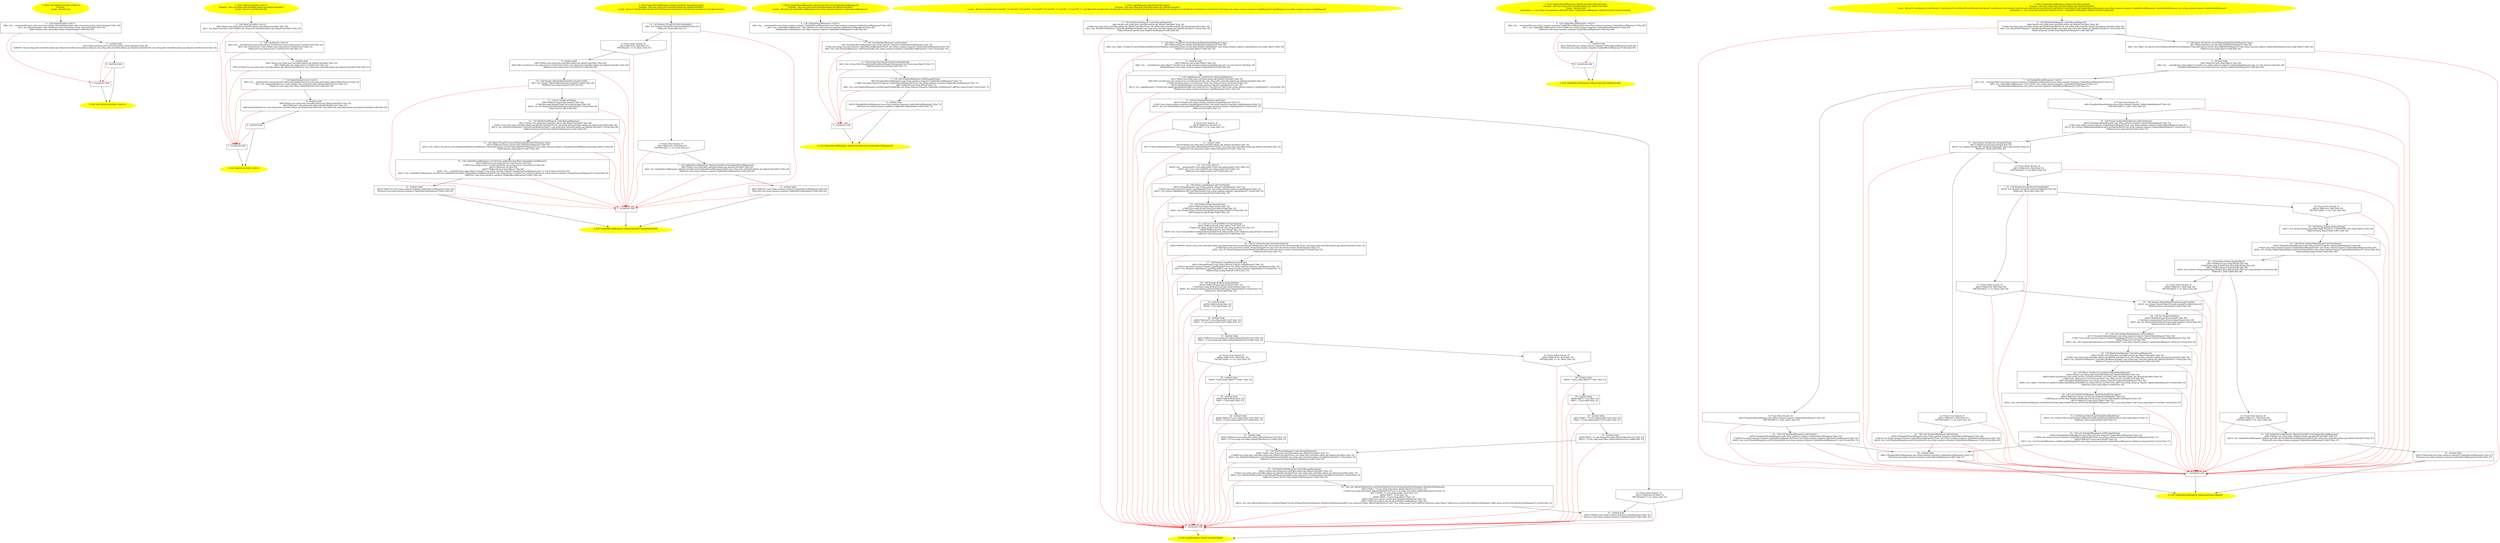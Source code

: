 /* @generated */
digraph cfg {
"com.zrlog.web.controller.admin.api.AdminController.<clinit>():void.e6abf53afb83a6b7994d4fdc072f5d1f_1" [label="1: Start void AdminController.<clinit>()\nFormals: \nLocals:  $irvar0:void \n  " color=yellow style=filled]
	

	 "com.zrlog.web.controller.admin.api.AdminController.<clinit>():void.e6abf53afb83a6b7994d4fdc072f5d1f_1" -> "com.zrlog.web.controller.admin.api.AdminController.<clinit>():void.e6abf53afb83a6b7994d4fdc072f5d1f_4" ;
"com.zrlog.web.controller.admin.api.AdminController.<clinit>():void.e6abf53afb83a6b7994d4fdc072f5d1f_2" [label="2: Exit void AdminController.<clinit>() \n  " color=yellow style=filled]
	

"com.zrlog.web.controller.admin.api.AdminController.<clinit>():void.e6abf53afb83a6b7994d4fdc072f5d1f_3" [label="3:  exceptions sink \n  " shape="box"]
	

	 "com.zrlog.web.controller.admin.api.AdminController.<clinit>():void.e6abf53afb83a6b7994d4fdc072f5d1f_3" -> "com.zrlog.web.controller.admin.api.AdminController.<clinit>():void.e6abf53afb83a6b7994d4fdc072f5d1f_2" ;
"com.zrlog.web.controller.admin.api.AdminController.<clinit>():void.e6abf53afb83a6b7994d4fdc072f5d1f_4" [label="4:  Call AtomicInteger.<init>() \n   n$0=_fun___new(sizeof(t=java.util.concurrent.atomic.AtomicInteger):java.util.concurrent.atomic.AtomicInteger*) [line 26]\n  n$1=_fun_AtomicInteger.<init>()(n$0:java.util.concurrent.atomic.AtomicInteger*) [line 26]\n  *&$irvar0:java.util.concurrent.atomic.AtomicInteger*=n$0 [line 26]\n " shape="box"]
	

	 "com.zrlog.web.controller.admin.api.AdminController.<clinit>():void.e6abf53afb83a6b7994d4fdc072f5d1f_4" -> "com.zrlog.web.controller.admin.api.AdminController.<clinit>():void.e6abf53afb83a6b7994d4fdc072f5d1f_5" ;
	 "com.zrlog.web.controller.admin.api.AdminController.<clinit>():void.e6abf53afb83a6b7994d4fdc072f5d1f_4" -> "com.zrlog.web.controller.admin.api.AdminController.<clinit>():void.e6abf53afb83a6b7994d4fdc072f5d1f_3" [color="red" ];
"com.zrlog.web.controller.admin.api.AdminController.<clinit>():void.e6abf53afb83a6b7994d4fdc072f5d1f_5" [label="5:  method_body \n   n$2=*&$irvar0:java.util.concurrent.atomic.AtomicInteger* [line 26]\n  *&#GB<>$com.zrlog.web.controller.admin.api.AdminController.sessionAtomicInteger:com.zrlog.web.controller.admin.api.AdminController(root com.zrlog.web.controller.admin.api.AdminController)=n$2 [line 26]\n " shape="box"]
	

	 "com.zrlog.web.controller.admin.api.AdminController.<clinit>():void.e6abf53afb83a6b7994d4fdc072f5d1f_5" -> "com.zrlog.web.controller.admin.api.AdminController.<clinit>():void.e6abf53afb83a6b7994d4fdc072f5d1f_6" ;
	 "com.zrlog.web.controller.admin.api.AdminController.<clinit>():void.e6abf53afb83a6b7994d4fdc072f5d1f_5" -> "com.zrlog.web.controller.admin.api.AdminController.<clinit>():void.e6abf53afb83a6b7994d4fdc072f5d1f_3" [color="red" ];
"com.zrlog.web.controller.admin.api.AdminController.<clinit>():void.e6abf53afb83a6b7994d4fdc072f5d1f_6" [label="6:  method_body \n  " shape="box"]
	

	 "com.zrlog.web.controller.admin.api.AdminController.<clinit>():void.e6abf53afb83a6b7994d4fdc072f5d1f_6" -> "com.zrlog.web.controller.admin.api.AdminController.<clinit>():void.e6abf53afb83a6b7994d4fdc072f5d1f_2" ;
	 "com.zrlog.web.controller.admin.api.AdminController.<clinit>():void.e6abf53afb83a6b7994d4fdc072f5d1f_6" -> "com.zrlog.web.controller.admin.api.AdminController.<clinit>():void.e6abf53afb83a6b7994d4fdc072f5d1f_3" [color="red" ];
"com.zrlog.web.controller.admin.api.AdminController.<init>().76fb7b8a67fea6424a06a6db674fa357_1" [label="1: Start AdminController.<init>()\nFormals:  this:com.zrlog.web.controller.admin.api.AdminController*\nLocals:  $irvar1:void $irvar0:void \n  " color=yellow style=filled]
	

	 "com.zrlog.web.controller.admin.api.AdminController.<init>().76fb7b8a67fea6424a06a6db674fa357_1" -> "com.zrlog.web.controller.admin.api.AdminController.<init>().76fb7b8a67fea6424a06a6db674fa357_4" ;
"com.zrlog.web.controller.admin.api.AdminController.<init>().76fb7b8a67fea6424a06a6db674fa357_2" [label="2: Exit AdminController.<init>() \n  " color=yellow style=filled]
	

"com.zrlog.web.controller.admin.api.AdminController.<init>().76fb7b8a67fea6424a06a6db674fa357_3" [label="3:  exceptions sink \n  " shape="box"]
	

	 "com.zrlog.web.controller.admin.api.AdminController.<init>().76fb7b8a67fea6424a06a6db674fa357_3" -> "com.zrlog.web.controller.admin.api.AdminController.<init>().76fb7b8a67fea6424a06a6db674fa357_2" ;
"com.zrlog.web.controller.admin.api.AdminController.<init>().76fb7b8a67fea6424a06a6db674fa357_4" [label="4:  Call BaseController.<init>() \n   n$0=*&this:com.zrlog.web.controller.admin.api.AdminController* [line 20]\n  n$1=_fun_BaseController.<init>()(n$0:com.zrlog.web.controller.admin.api.AdminController*) [line 20]\n " shape="box"]
	

	 "com.zrlog.web.controller.admin.api.AdminController.<init>().76fb7b8a67fea6424a06a6db674fa357_4" -> "com.zrlog.web.controller.admin.api.AdminController.<init>().76fb7b8a67fea6424a06a6db674fa357_5" ;
	 "com.zrlog.web.controller.admin.api.AdminController.<init>().76fb7b8a67fea6424a06a6db674fa357_4" -> "com.zrlog.web.controller.admin.api.AdminController.<init>().76fb7b8a67fea6424a06a6db674fa357_3" [color="red" ];
"com.zrlog.web.controller.admin.api.AdminController.<init>().76fb7b8a67fea6424a06a6db674fa357_5" [label="5:  Call UserService.<init>() \n   n$2=_fun___new(sizeof(t=com.zrlog.service.UserService):com.zrlog.service.UserService*) [line 22]\n  n$3=_fun_UserService.<init>()(n$2:com.zrlog.service.UserService*) [line 22]\n  *&$irvar0:com.zrlog.service.UserService*=n$2 [line 22]\n " shape="box"]
	

	 "com.zrlog.web.controller.admin.api.AdminController.<init>().76fb7b8a67fea6424a06a6db674fa357_5" -> "com.zrlog.web.controller.admin.api.AdminController.<init>().76fb7b8a67fea6424a06a6db674fa357_6" ;
	 "com.zrlog.web.controller.admin.api.AdminController.<init>().76fb7b8a67fea6424a06a6db674fa357_5" -> "com.zrlog.web.controller.admin.api.AdminController.<init>().76fb7b8a67fea6424a06a6db674fa357_3" [color="red" ];
"com.zrlog.web.controller.admin.api.AdminController.<init>().76fb7b8a67fea6424a06a6db674fa357_6" [label="6:  method_body \n   n$4=*&this:com.zrlog.web.controller.admin.api.AdminController* [line 22]\n  n$5=*&$irvar0:com.zrlog.service.UserService* [line 22]\n  *n$4.userService:com.zrlog.web.controller.admin.api.AdminController(root com.zrlog.web.controller.admin.api.AdminController)=n$5 [line 22]\n " shape="box"]
	

	 "com.zrlog.web.controller.admin.api.AdminController.<init>().76fb7b8a67fea6424a06a6db674fa357_6" -> "com.zrlog.web.controller.admin.api.AdminController.<init>().76fb7b8a67fea6424a06a6db674fa357_7" ;
	 "com.zrlog.web.controller.admin.api.AdminController.<init>().76fb7b8a67fea6424a06a6db674fa357_6" -> "com.zrlog.web.controller.admin.api.AdminController.<init>().76fb7b8a67fea6424a06a6db674fa357_3" [color="red" ];
"com.zrlog.web.controller.admin.api.AdminController.<init>().76fb7b8a67fea6424a06a6db674fa357_7" [label="7:  Call AdminTokenService.<init>() \n   n$6=_fun___new(sizeof(t=com.zrlog.web.token.AdminTokenService):com.zrlog.web.token.AdminTokenService*) [line 24]\n  n$7=_fun_AdminTokenService.<init>()(n$6:com.zrlog.web.token.AdminTokenService*) [line 24]\n  *&$irvar1:com.zrlog.web.token.AdminTokenService*=n$6 [line 24]\n " shape="box"]
	

	 "com.zrlog.web.controller.admin.api.AdminController.<init>().76fb7b8a67fea6424a06a6db674fa357_7" -> "com.zrlog.web.controller.admin.api.AdminController.<init>().76fb7b8a67fea6424a06a6db674fa357_8" ;
	 "com.zrlog.web.controller.admin.api.AdminController.<init>().76fb7b8a67fea6424a06a6db674fa357_7" -> "com.zrlog.web.controller.admin.api.AdminController.<init>().76fb7b8a67fea6424a06a6db674fa357_3" [color="red" ];
"com.zrlog.web.controller.admin.api.AdminController.<init>().76fb7b8a67fea6424a06a6db674fa357_8" [label="8:  method_body \n   n$8=*&this:com.zrlog.web.controller.admin.api.AdminController* [line 24]\n  n$9=*&$irvar1:com.zrlog.web.token.AdminTokenService* [line 24]\n  *n$8.adminTokenService:com.zrlog.web.controller.admin.api.AdminController(root com.zrlog.web.controller.admin.api.AdminController)=n$9 [line 24]\n " shape="box"]
	

	 "com.zrlog.web.controller.admin.api.AdminController.<init>().76fb7b8a67fea6424a06a6db674fa357_8" -> "com.zrlog.web.controller.admin.api.AdminController.<init>().76fb7b8a67fea6424a06a6db674fa357_9" ;
	 "com.zrlog.web.controller.admin.api.AdminController.<init>().76fb7b8a67fea6424a06a6db674fa357_8" -> "com.zrlog.web.controller.admin.api.AdminController.<init>().76fb7b8a67fea6424a06a6db674fa357_3" [color="red" ];
"com.zrlog.web.controller.admin.api.AdminController.<init>().76fb7b8a67fea6424a06a6db674fa357_9" [label="9:  method_body \n  " shape="box"]
	

	 "com.zrlog.web.controller.admin.api.AdminController.<init>().76fb7b8a67fea6424a06a6db674fa357_9" -> "com.zrlog.web.controller.admin.api.AdminController.<init>().76fb7b8a67fea6424a06a6db674fa357_2" ;
	 "com.zrlog.web.controller.admin.api.AdminController.<init>().76fb7b8a67fea6424a06a6db674fa357_9" -> "com.zrlog.web.controller.admin.api.AdminController.<init>().76fb7b8a67fea6424a06a6db674fa357_3" [color="red" ];
"com.zrlog.web.controller.admin.api.AdminController.changePassword():com.zrlog.common.response.Update.adf7491b58c6a317daae6a781fa299bf_1" [label="1: Start UpdateRecordResponse AdminController.changePassword()\nFormals:  this:com.zrlog.web.controller.admin.api.AdminController*\nLocals:  $irvar7:void $irvar6:void $irvar5:void $irvar4:void $irvar3:void $irvar2:void $irvar1:void $irvar0:void \n  " color=yellow style=filled]
	

	 "com.zrlog.web.controller.admin.api.AdminController.changePassword():com.zrlog.common.response.Update.adf7491b58c6a317daae6a781fa299bf_1" -> "com.zrlog.web.controller.admin.api.AdminController.changePassword():com.zrlog.common.response.Update.adf7491b58c6a317daae6a781fa299bf_4" ;
"com.zrlog.web.controller.admin.api.AdminController.changePassword():com.zrlog.common.response.Update.adf7491b58c6a317daae6a781fa299bf_2" [label="2: Exit UpdateRecordResponse AdminController.changePassword() \n  " color=yellow style=filled]
	

"com.zrlog.web.controller.admin.api.AdminController.changePassword():com.zrlog.common.response.Update.adf7491b58c6a317daae6a781fa299bf_3" [label="3:  exceptions sink \n  " shape="box"]
	

	 "com.zrlog.web.controller.admin.api.AdminController.changePassword():com.zrlog.common.response.Update.adf7491b58c6a317daae6a781fa299bf_3" -> "com.zrlog.web.controller.admin.api.AdminController.changePassword():com.zrlog.common.response.Update.adf7491b58c6a317daae6a781fa299bf_2" ;
"com.zrlog.web.controller.admin.api.AdminController.changePassword():com.zrlog.common.response.Update.adf7491b58c6a317daae6a781fa299bf_4" [label="4:  Call boolean ZrLogUtil.isPreviewMode() \n   n$0=_fun_boolean ZrLogUtil.isPreviewMode()() [line 61]\n  *&$irvar0:_Bool=n$0 [line 61]\n " shape="box"]
	

	 "com.zrlog.web.controller.admin.api.AdminController.changePassword():com.zrlog.common.response.Update.adf7491b58c6a317daae6a781fa299bf_4" -> "com.zrlog.web.controller.admin.api.AdminController.changePassword():com.zrlog.common.response.Update.adf7491b58c6a317daae6a781fa299bf_5" ;
	 "com.zrlog.web.controller.admin.api.AdminController.changePassword():com.zrlog.common.response.Update.adf7491b58c6a317daae6a781fa299bf_4" -> "com.zrlog.web.controller.admin.api.AdminController.changePassword():com.zrlog.common.response.Update.adf7491b58c6a317daae6a781fa299bf_6" ;
	 "com.zrlog.web.controller.admin.api.AdminController.changePassword():com.zrlog.common.response.Update.adf7491b58c6a317daae6a781fa299bf_4" -> "com.zrlog.web.controller.admin.api.AdminController.changePassword():com.zrlog.common.response.Update.adf7491b58c6a317daae6a781fa299bf_3" [color="red" ];
"com.zrlog.web.controller.admin.api.AdminController.changePassword():com.zrlog.common.response.Update.adf7491b58c6a317daae6a781fa299bf_5" [label="5: Prune (true branch, if) \n   n$1=*&$irvar0:_Bool [line 61]\n  PRUNE(!(n$1 == 0), true); [line 61]\n " shape="invhouse"]
	

	 "com.zrlog.web.controller.admin.api.AdminController.changePassword():com.zrlog.common.response.Update.adf7491b58c6a317daae6a781fa299bf_5" -> "com.zrlog.web.controller.admin.api.AdminController.changePassword():com.zrlog.common.response.Update.adf7491b58c6a317daae6a781fa299bf_7" ;
	 "com.zrlog.web.controller.admin.api.AdminController.changePassword():com.zrlog.common.response.Update.adf7491b58c6a317daae6a781fa299bf_5" -> "com.zrlog.web.controller.admin.api.AdminController.changePassword():com.zrlog.common.response.Update.adf7491b58c6a317daae6a781fa299bf_3" [color="red" ];
"com.zrlog.web.controller.admin.api.AdminController.changePassword():com.zrlog.common.response.Update.adf7491b58c6a317daae6a781fa299bf_6" [label="6: Prune (false branch, if) \n   n$1=*&$irvar0:_Bool [line 61]\n  PRUNE((n$1 == 0), false); [line 61]\n " shape="invhouse"]
	

	 "com.zrlog.web.controller.admin.api.AdminController.changePassword():com.zrlog.common.response.Update.adf7491b58c6a317daae6a781fa299bf_6" -> "com.zrlog.web.controller.admin.api.AdminController.changePassword():com.zrlog.common.response.Update.adf7491b58c6a317daae6a781fa299bf_9" ;
	 "com.zrlog.web.controller.admin.api.AdminController.changePassword():com.zrlog.common.response.Update.adf7491b58c6a317daae6a781fa299bf_6" -> "com.zrlog.web.controller.admin.api.AdminController.changePassword():com.zrlog.common.response.Update.adf7491b58c6a317daae6a781fa299bf_3" [color="red" ];
"com.zrlog.web.controller.admin.api.AdminController.changePassword():com.zrlog.common.response.Update.adf7491b58c6a317daae6a781fa299bf_7" [label="7:  Call UpdateRecordResponse AdminController.errorUpdateRecordResponse() \n   n$2=*&this:com.zrlog.web.controller.admin.api.AdminController* [line 62]\n  n$3=_fun_UpdateRecordResponse AdminController.errorUpdateRecordResponse()(n$2:com.zrlog.web.controller.admin.api.AdminController*) [line 62]\n  *&$irvar1:com.zrlog.common.response.UpdateRecordResponse*=n$3 [line 62]\n " shape="box"]
	

	 "com.zrlog.web.controller.admin.api.AdminController.changePassword():com.zrlog.common.response.Update.adf7491b58c6a317daae6a781fa299bf_7" -> "com.zrlog.web.controller.admin.api.AdminController.changePassword():com.zrlog.common.response.Update.adf7491b58c6a317daae6a781fa299bf_8" ;
	 "com.zrlog.web.controller.admin.api.AdminController.changePassword():com.zrlog.common.response.Update.adf7491b58c6a317daae6a781fa299bf_7" -> "com.zrlog.web.controller.admin.api.AdminController.changePassword():com.zrlog.common.response.Update.adf7491b58c6a317daae6a781fa299bf_3" [color="red" ];
"com.zrlog.web.controller.admin.api.AdminController.changePassword():com.zrlog.common.response.Update.adf7491b58c6a317daae6a781fa299bf_8" [label="8:  method_body \n   n$4=*&$irvar1:com.zrlog.common.response.UpdateRecordResponse* [line 62]\n  *&return:com.zrlog.common.response.UpdateRecordResponse*=n$4 [line 62]\n " shape="box"]
	

	 "com.zrlog.web.controller.admin.api.AdminController.changePassword():com.zrlog.common.response.Update.adf7491b58c6a317daae6a781fa299bf_8" -> "com.zrlog.web.controller.admin.api.AdminController.changePassword():com.zrlog.common.response.Update.adf7491b58c6a317daae6a781fa299bf_2" ;
	 "com.zrlog.web.controller.admin.api.AdminController.changePassword():com.zrlog.common.response.Update.adf7491b58c6a317daae6a781fa299bf_8" -> "com.zrlog.web.controller.admin.api.AdminController.changePassword():com.zrlog.common.response.Update.adf7491b58c6a317daae6a781fa299bf_3" [color="red" ];
"com.zrlog.web.controller.admin.api.AdminController.changePassword():com.zrlog.common.response.Update.adf7491b58c6a317daae6a781fa299bf_9" [label="9:  method_body \n   n$5=*&this:com.zrlog.web.controller.admin.api.AdminController* [line 64]\n  n$6=*n$5.userService:com.zrlog.service.UserService*(root com.zrlog.web.controller.admin.api.AdminController) [line 64]\n  *&$irvar2:com.zrlog.service.UserService*=n$6 [line 64]\n " shape="box"]
	

	 "com.zrlog.web.controller.admin.api.AdminController.changePassword():com.zrlog.common.response.Update.adf7491b58c6a317daae6a781fa299bf_9" -> "com.zrlog.web.controller.admin.api.AdminController.changePassword():com.zrlog.common.response.Update.adf7491b58c6a317daae6a781fa299bf_10" ;
	 "com.zrlog.web.controller.admin.api.AdminController.changePassword():com.zrlog.common.response.Update.adf7491b58c6a317daae6a781fa299bf_9" -> "com.zrlog.web.controller.admin.api.AdminController.changePassword():com.zrlog.common.response.Update.adf7491b58c6a317daae6a781fa299bf_3" [color="red" ];
"com.zrlog.web.controller.admin.api.AdminController.changePassword():com.zrlog.common.response.Update.adf7491b58c6a317daae6a781fa299bf_10" [label="10:  Call Integer AdminTokenThreadLocal.getUserId() \n   n$7=_fun_Integer AdminTokenThreadLocal.getUserId()() [line 64]\n  *&$irvar3:java.lang.Integer*=n$7 [line 64]\n " shape="box"]
	

	 "com.zrlog.web.controller.admin.api.AdminController.changePassword():com.zrlog.common.response.Update.adf7491b58c6a317daae6a781fa299bf_10" -> "com.zrlog.web.controller.admin.api.AdminController.changePassword():com.zrlog.common.response.Update.adf7491b58c6a317daae6a781fa299bf_11" ;
	 "com.zrlog.web.controller.admin.api.AdminController.changePassword():com.zrlog.common.response.Update.adf7491b58c6a317daae6a781fa299bf_10" -> "com.zrlog.web.controller.admin.api.AdminController.changePassword():com.zrlog.common.response.Update.adf7491b58c6a317daae6a781fa299bf_3" [color="red" ];
"com.zrlog.web.controller.admin.api.AdminController.changePassword():com.zrlog.common.response.Update.adf7491b58c6a317daae6a781fa299bf_11" [label="11:  Call int Integer.intValue() \n   n$8=*&$irvar3:java.lang.Integer* [line 64]\n  _=*n$8:java.lang.Integer*(root java.lang.Integer) [line 64]\n  n$10=_fun_int Integer.intValue()(n$8:java.lang.Integer*) virtual [line 64]\n  *&$irvar4:int=n$10 [line 64]\n " shape="box"]
	

	 "com.zrlog.web.controller.admin.api.AdminController.changePassword():com.zrlog.common.response.Update.adf7491b58c6a317daae6a781fa299bf_11" -> "com.zrlog.web.controller.admin.api.AdminController.changePassword():com.zrlog.common.response.Update.adf7491b58c6a317daae6a781fa299bf_12" ;
	 "com.zrlog.web.controller.admin.api.AdminController.changePassword():com.zrlog.common.response.Update.adf7491b58c6a317daae6a781fa299bf_11" -> "com.zrlog.web.controller.admin.api.AdminController.changePassword():com.zrlog.common.response.Update.adf7491b58c6a317daae6a781fa299bf_3" [color="red" ];
"com.zrlog.web.controller.admin.api.AdminController.changePassword():com.zrlog.common.response.Update.adf7491b58c6a317daae6a781fa299bf_12" [label="12:  Call HttpServletRequest Controller.getRequest() \n   n$11=*&this:com.zrlog.web.controller.admin.api.AdminController* [line 64]\n  _=*n$11:com.zrlog.web.controller.admin.api.AdminController*(root com.zrlog.web.controller.admin.api.AdminController) [line 64]\n  n$13=_fun_HttpServletRequest Controller.getRequest()(n$11:com.zrlog.web.controller.admin.api.AdminController*) virtual [line 64]\n  *&$irvar5:javax.servlet.http.HttpServletRequest*=n$13 [line 64]\n " shape="box"]
	

	 "com.zrlog.web.controller.admin.api.AdminController.changePassword():com.zrlog.common.response.Update.adf7491b58c6a317daae6a781fa299bf_12" -> "com.zrlog.web.controller.admin.api.AdminController.changePassword():com.zrlog.common.response.Update.adf7491b58c6a317daae6a781fa299bf_13" ;
	 "com.zrlog.web.controller.admin.api.AdminController.changePassword():com.zrlog.common.response.Update.adf7491b58c6a317daae6a781fa299bf_12" -> "com.zrlog.web.controller.admin.api.AdminController.changePassword():com.zrlog.common.response.Update.adf7491b58c6a317daae6a781fa299bf_3" [color="red" ];
"com.zrlog.web.controller.admin.api.AdminController.changePassword():com.zrlog.common.response.Update.adf7491b58c6a317daae6a781fa299bf_13" [label="13:  Call Object ZrLogUtil.convertRequestBody(ServletRequest,Class) \n   n$14=*&$irvar5:javax.servlet.http.HttpServletRequest* [line 64]\n  n$15=_fun_Object ZrLogUtil.convertRequestBody(ServletRequest,Class)(n$14:javax.servlet.http.HttpServletRequest*,com.zrlog.common.request.ChangePasswordRequest:java.lang.Object*) [line 64]\n  *&$irvar6:java.lang.Object*=n$15 [line 64]\n " shape="box"]
	

	 "com.zrlog.web.controller.admin.api.AdminController.changePassword():com.zrlog.common.response.Update.adf7491b58c6a317daae6a781fa299bf_13" -> "com.zrlog.web.controller.admin.api.AdminController.changePassword():com.zrlog.common.response.Update.adf7491b58c6a317daae6a781fa299bf_14" ;
	 "com.zrlog.web.controller.admin.api.AdminController.changePassword():com.zrlog.common.response.Update.adf7491b58c6a317daae6a781fa299bf_13" -> "com.zrlog.web.controller.admin.api.AdminController.changePassword():com.zrlog.common.response.Update.adf7491b58c6a317daae6a781fa299bf_3" [color="red" ];
"com.zrlog.web.controller.admin.api.AdminController.changePassword():com.zrlog.common.response.Update.adf7491b58c6a317daae6a781fa299bf_14" [label="14:  Call UpdateRecordResponse UserService.updatePassword(int,ChangePasswordRequest) \n   n$16=*&$irvar2:com.zrlog.service.UserService* [line 64]\n  _=*n$16:com.zrlog.service.UserService*(root com.zrlog.service.UserService) [line 64]\n  n$18=*&$irvar4:int [line 64]\n  n$19=*&$irvar6:java.lang.Object* [line 64]\n  n$20=_fun___cast(n$19:java.lang.Object*,sizeof(t=com.zrlog.common.request.ChangePasswordRequest;sub_t=( sub )(cast)):void) [line 64]\n  n$21=_fun_UpdateRecordResponse UserService.updatePassword(int,ChangePasswordRequest)(n$16:com.zrlog.service.UserService*,n$18:int,n$20:com.zrlog.common.request.ChangePasswordRequest*) virtual [line 64]\n  *&$irvar7:com.zrlog.common.response.UpdateRecordResponse*=n$21 [line 64]\n " shape="box"]
	

	 "com.zrlog.web.controller.admin.api.AdminController.changePassword():com.zrlog.common.response.Update.adf7491b58c6a317daae6a781fa299bf_14" -> "com.zrlog.web.controller.admin.api.AdminController.changePassword():com.zrlog.common.response.Update.adf7491b58c6a317daae6a781fa299bf_15" ;
	 "com.zrlog.web.controller.admin.api.AdminController.changePassword():com.zrlog.common.response.Update.adf7491b58c6a317daae6a781fa299bf_14" -> "com.zrlog.web.controller.admin.api.AdminController.changePassword():com.zrlog.common.response.Update.adf7491b58c6a317daae6a781fa299bf_3" [color="red" ];
"com.zrlog.web.controller.admin.api.AdminController.changePassword():com.zrlog.common.response.Update.adf7491b58c6a317daae6a781fa299bf_15" [label="15:  method_body \n   n$22=*&$irvar7:com.zrlog.common.response.UpdateRecordResponse* [line 64]\n  *&return:com.zrlog.common.response.UpdateRecordResponse*=n$22 [line 64]\n " shape="box"]
	

	 "com.zrlog.web.controller.admin.api.AdminController.changePassword():com.zrlog.common.response.Update.adf7491b58c6a317daae6a781fa299bf_15" -> "com.zrlog.web.controller.admin.api.AdminController.changePassword():com.zrlog.common.response.Update.adf7491b58c6a317daae6a781fa299bf_2" ;
	 "com.zrlog.web.controller.admin.api.AdminController.changePassword():com.zrlog.common.response.Update.adf7491b58c6a317daae6a781fa299bf_15" -> "com.zrlog.web.controller.admin.api.AdminController.changePassword():com.zrlog.common.response.Update.adf7491b58c6a317daae6a781fa299bf_3" [color="red" ];
"com.zrlog.web.controller.admin.api.AdminController.errorUpdateRecordResponse():com.zrlog.common.resp.23e5adf7530800553c787b2faa905912_1" [label="1: Start UpdateRecordResponse AdminController.errorUpdateRecordResponse()\nFormals:  this:com.zrlog.web.controller.admin.api.AdminController*\nLocals:  $irvar0:void updateRecordResponse:com.zrlog.common.response.UpdateRecordResponse* \n  " color=yellow style=filled]
	

	 "com.zrlog.web.controller.admin.api.AdminController.errorUpdateRecordResponse():com.zrlog.common.resp.23e5adf7530800553c787b2faa905912_1" -> "com.zrlog.web.controller.admin.api.AdminController.errorUpdateRecordResponse():com.zrlog.common.resp.23e5adf7530800553c787b2faa905912_4" ;
"com.zrlog.web.controller.admin.api.AdminController.errorUpdateRecordResponse():com.zrlog.common.resp.23e5adf7530800553c787b2faa905912_2" [label="2: Exit UpdateRecordResponse AdminController.errorUpdateRecordResponse() \n  " color=yellow style=filled]
	

"com.zrlog.web.controller.admin.api.AdminController.errorUpdateRecordResponse():com.zrlog.common.resp.23e5adf7530800553c787b2faa905912_3" [label="3:  exceptions sink \n  " shape="box"]
	

	 "com.zrlog.web.controller.admin.api.AdminController.errorUpdateRecordResponse():com.zrlog.common.resp.23e5adf7530800553c787b2faa905912_3" -> "com.zrlog.web.controller.admin.api.AdminController.errorUpdateRecordResponse():com.zrlog.common.resp.23e5adf7530800553c787b2faa905912_2" ;
"com.zrlog.web.controller.admin.api.AdminController.errorUpdateRecordResponse():com.zrlog.common.resp.23e5adf7530800553c787b2faa905912_4" [label="4:  Call UpdateRecordResponse.<init>() \n   n$0=_fun___new(sizeof(t=com.zrlog.common.response.UpdateRecordResponse):com.zrlog.common.response.UpdateRecordResponse*) [line 69]\n  n$1=_fun_UpdateRecordResponse.<init>()(n$0:com.zrlog.common.response.UpdateRecordResponse*) [line 69]\n  *&updateRecordResponse:com.zrlog.common.response.UpdateRecordResponse*=n$0 [line 69]\n " shape="box"]
	

	 "com.zrlog.web.controller.admin.api.AdminController.errorUpdateRecordResponse():com.zrlog.common.resp.23e5adf7530800553c787b2faa905912_4" -> "com.zrlog.web.controller.admin.api.AdminController.errorUpdateRecordResponse():com.zrlog.common.resp.23e5adf7530800553c787b2faa905912_5" ;
	 "com.zrlog.web.controller.admin.api.AdminController.errorUpdateRecordResponse():com.zrlog.common.resp.23e5adf7530800553c787b2faa905912_4" -> "com.zrlog.web.controller.admin.api.AdminController.errorUpdateRecordResponse():com.zrlog.common.resp.23e5adf7530800553c787b2faa905912_3" [color="red" ];
"com.zrlog.web.controller.admin.api.AdminController.errorUpdateRecordResponse():com.zrlog.common.resp.23e5adf7530800553c787b2faa905912_5" [label="5:  Call void StandardResponse.setError(int) \n   n$2=*&updateRecordResponse:com.zrlog.common.response.UpdateRecordResponse* [line 70]\n  _=*n$2:com.zrlog.common.response.UpdateRecordResponse*(root com.zrlog.common.response.UpdateRecordResponse) [line 70]\n  n$4=_fun_void StandardResponse.setError(int)(n$2:com.zrlog.common.response.UpdateRecordResponse*,1:int) virtual [line 70]\n " shape="box"]
	

	 "com.zrlog.web.controller.admin.api.AdminController.errorUpdateRecordResponse():com.zrlog.common.resp.23e5adf7530800553c787b2faa905912_5" -> "com.zrlog.web.controller.admin.api.AdminController.errorUpdateRecordResponse():com.zrlog.common.resp.23e5adf7530800553c787b2faa905912_6" ;
	 "com.zrlog.web.controller.admin.api.AdminController.errorUpdateRecordResponse():com.zrlog.common.resp.23e5adf7530800553c787b2faa905912_5" -> "com.zrlog.web.controller.admin.api.AdminController.errorUpdateRecordResponse():com.zrlog.common.resp.23e5adf7530800553c787b2faa905912_3" [color="red" ];
"com.zrlog.web.controller.admin.api.AdminController.errorUpdateRecordResponse():com.zrlog.common.resp.23e5adf7530800553c787b2faa905912_6" [label="6:  Call String I18nUtil.getStringFromRes(String) \n   n$5=_fun_String I18nUtil.getStringFromRes(String)(\"permissionError\":java.lang.Object*) [line 71]\n  *&$irvar0:java.lang.String*=n$5 [line 71]\n " shape="box"]
	

	 "com.zrlog.web.controller.admin.api.AdminController.errorUpdateRecordResponse():com.zrlog.common.resp.23e5adf7530800553c787b2faa905912_6" -> "com.zrlog.web.controller.admin.api.AdminController.errorUpdateRecordResponse():com.zrlog.common.resp.23e5adf7530800553c787b2faa905912_7" ;
	 "com.zrlog.web.controller.admin.api.AdminController.errorUpdateRecordResponse():com.zrlog.common.resp.23e5adf7530800553c787b2faa905912_6" -> "com.zrlog.web.controller.admin.api.AdminController.errorUpdateRecordResponse():com.zrlog.common.resp.23e5adf7530800553c787b2faa905912_3" [color="red" ];
"com.zrlog.web.controller.admin.api.AdminController.errorUpdateRecordResponse():com.zrlog.common.resp.23e5adf7530800553c787b2faa905912_7" [label="7:  Call void StandardResponse.setMessage(String) \n   n$6=*&updateRecordResponse:com.zrlog.common.response.UpdateRecordResponse* [line 71]\n  _=*n$6:com.zrlog.common.response.UpdateRecordResponse*(root com.zrlog.common.response.UpdateRecordResponse) [line 71]\n  n$8=*&$irvar0:java.lang.String* [line 71]\n  n$9=_fun_void StandardResponse.setMessage(String)(n$6:com.zrlog.common.response.UpdateRecordResponse*,n$8:java.lang.String*) virtual [line 71]\n " shape="box"]
	

	 "com.zrlog.web.controller.admin.api.AdminController.errorUpdateRecordResponse():com.zrlog.common.resp.23e5adf7530800553c787b2faa905912_7" -> "com.zrlog.web.controller.admin.api.AdminController.errorUpdateRecordResponse():com.zrlog.common.resp.23e5adf7530800553c787b2faa905912_8" ;
	 "com.zrlog.web.controller.admin.api.AdminController.errorUpdateRecordResponse():com.zrlog.common.resp.23e5adf7530800553c787b2faa905912_7" -> "com.zrlog.web.controller.admin.api.AdminController.errorUpdateRecordResponse():com.zrlog.common.resp.23e5adf7530800553c787b2faa905912_3" [color="red" ];
"com.zrlog.web.controller.admin.api.AdminController.errorUpdateRecordResponse():com.zrlog.common.resp.23e5adf7530800553c787b2faa905912_8" [label="8:  method_body \n   n$10=*&updateRecordResponse:com.zrlog.common.response.UpdateRecordResponse* [line 72]\n  *&return:com.zrlog.common.response.UpdateRecordResponse*=n$10 [line 72]\n " shape="box"]
	

	 "com.zrlog.web.controller.admin.api.AdminController.errorUpdateRecordResponse():com.zrlog.common.resp.23e5adf7530800553c787b2faa905912_8" -> "com.zrlog.web.controller.admin.api.AdminController.errorUpdateRecordResponse():com.zrlog.common.resp.23e5adf7530800553c787b2faa905912_2" ;
	 "com.zrlog.web.controller.admin.api.AdminController.errorUpdateRecordResponse():com.zrlog.common.resp.23e5adf7530800553c787b2faa905912_8" -> "com.zrlog.web.controller.admin.api.AdminController.errorUpdateRecordResponse():com.zrlog.common.resp.23e5adf7530800553c787b2faa905912_3" [color="red" ];
"com.zrlog.web.controller.admin.api.AdminController.login():com.zrlog.common.response.LoginResponse.a9bc06f73be5af0664571927069bb595_1" [label="1: Start LoginResponse AdminController.login()\nFormals:  this:com.zrlog.web.controller.admin.api.AdminController*\nLocals:  $irvar12:void $irvar11:void $T3_73:void $T2_73:void $T1_73:void $T0_73:void $T2_71:void $T1_71:void $T0_71:void $irvar10:void $irvar9:void $irvar8:void $irvar7:void $irvar6:void $irvar5:void $irvar4:void $irvar3:void $irvar2:void $irvar1:void $irvar0:void login:com.zrlog.common.response.LoginResponse* loginRequest:com.zrlog.common.request.LoginRequest* \n  " color=yellow style=filled]
	

	 "com.zrlog.web.controller.admin.api.AdminController.login():com.zrlog.common.response.LoginResponse.a9bc06f73be5af0664571927069bb595_1" -> "com.zrlog.web.controller.admin.api.AdminController.login():com.zrlog.common.response.LoginResponse.a9bc06f73be5af0664571927069bb595_4" ;
"com.zrlog.web.controller.admin.api.AdminController.login():com.zrlog.common.response.LoginResponse.a9bc06f73be5af0664571927069bb595_2" [label="2: Exit LoginResponse AdminController.login() \n  " color=yellow style=filled]
	

"com.zrlog.web.controller.admin.api.AdminController.login():com.zrlog.common.response.LoginResponse.a9bc06f73be5af0664571927069bb595_3" [label="3:  exceptions sink \n  " shape="box"]
	

	 "com.zrlog.web.controller.admin.api.AdminController.login():com.zrlog.common.response.LoginResponse.a9bc06f73be5af0664571927069bb595_3" -> "com.zrlog.web.controller.admin.api.AdminController.login():com.zrlog.common.response.LoginResponse.a9bc06f73be5af0664571927069bb595_2" ;
"com.zrlog.web.controller.admin.api.AdminController.login():com.zrlog.common.response.LoginResponse.a9bc06f73be5af0664571927069bb595_4" [label="4:  Call HttpServletRequest Controller.getRequest() \n   n$0=*&this:com.zrlog.web.controller.admin.api.AdminController* [line 29]\n  _=*n$0:com.zrlog.web.controller.admin.api.AdminController*(root com.zrlog.web.controller.admin.api.AdminController) [line 29]\n  n$2=_fun_HttpServletRequest Controller.getRequest()(n$0:com.zrlog.web.controller.admin.api.AdminController*) virtual [line 29]\n  *&$irvar0:javax.servlet.http.HttpServletRequest*=n$2 [line 29]\n " shape="box"]
	

	 "com.zrlog.web.controller.admin.api.AdminController.login():com.zrlog.common.response.LoginResponse.a9bc06f73be5af0664571927069bb595_4" -> "com.zrlog.web.controller.admin.api.AdminController.login():com.zrlog.common.response.LoginResponse.a9bc06f73be5af0664571927069bb595_5" ;
	 "com.zrlog.web.controller.admin.api.AdminController.login():com.zrlog.common.response.LoginResponse.a9bc06f73be5af0664571927069bb595_4" -> "com.zrlog.web.controller.admin.api.AdminController.login():com.zrlog.common.response.LoginResponse.a9bc06f73be5af0664571927069bb595_3" [color="red" ];
"com.zrlog.web.controller.admin.api.AdminController.login():com.zrlog.common.response.LoginResponse.a9bc06f73be5af0664571927069bb595_5" [label="5:  Call Object ZrLogUtil.convertRequestBody(ServletRequest,Class) \n   n$3=*&$irvar0:javax.servlet.http.HttpServletRequest* [line 29]\n  n$4=_fun_Object ZrLogUtil.convertRequestBody(ServletRequest,Class)(n$3:javax.servlet.http.HttpServletRequest*,com.zrlog.common.request.LoginRequest:java.lang.Object*) [line 29]\n  *&$irvar1:java.lang.Object*=n$4 [line 29]\n " shape="box"]
	

	 "com.zrlog.web.controller.admin.api.AdminController.login():com.zrlog.common.response.LoginResponse.a9bc06f73be5af0664571927069bb595_5" -> "com.zrlog.web.controller.admin.api.AdminController.login():com.zrlog.common.response.LoginResponse.a9bc06f73be5af0664571927069bb595_6" ;
	 "com.zrlog.web.controller.admin.api.AdminController.login():com.zrlog.common.response.LoginResponse.a9bc06f73be5af0664571927069bb595_5" -> "com.zrlog.web.controller.admin.api.AdminController.login():com.zrlog.common.response.LoginResponse.a9bc06f73be5af0664571927069bb595_3" [color="red" ];
"com.zrlog.web.controller.admin.api.AdminController.login():com.zrlog.common.response.LoginResponse.a9bc06f73be5af0664571927069bb595_6" [label="6:  method_body \n   n$5=*&$irvar1:java.lang.Object* [line 29]\n  n$6=_fun___cast(n$5:java.lang.Object*,sizeof(t=com.zrlog.common.request.LoginRequest;sub_t=( sub )(cast)):void) [line 29]\n  *&loginRequest:com.zrlog.common.request.LoginRequest*=n$6 [line 29]\n " shape="box"]
	

	 "com.zrlog.web.controller.admin.api.AdminController.login():com.zrlog.common.response.LoginResponse.a9bc06f73be5af0664571927069bb595_6" -> "com.zrlog.web.controller.admin.api.AdminController.login():com.zrlog.common.response.LoginResponse.a9bc06f73be5af0664571927069bb595_7" ;
	 "com.zrlog.web.controller.admin.api.AdminController.login():com.zrlog.common.response.LoginResponse.a9bc06f73be5af0664571927069bb595_6" -> "com.zrlog.web.controller.admin.api.AdminController.login():com.zrlog.common.response.LoginResponse.a9bc06f73be5af0664571927069bb595_3" [color="red" ];
"com.zrlog.web.controller.admin.api.AdminController.login():com.zrlog.common.response.LoginResponse.a9bc06f73be5af0664571927069bb595_7" [label="7:  Call LoginResponse UserService.login(LoginRequest) \n   n$7=*&this:com.zrlog.web.controller.admin.api.AdminController* [line 30]\n  n$8=*n$7.userService:com.zrlog.service.UserService*(root com.zrlog.web.controller.admin.api.AdminController) [line 30]\n  _=*n$8:com.zrlog.service.UserService*(root com.zrlog.service.UserService) [line 30]\n  n$10=*&loginRequest:com.zrlog.common.request.LoginRequest* [line 30]\n  n$11=_fun_LoginResponse UserService.login(LoginRequest)(n$8:com.zrlog.service.UserService*,n$10:com.zrlog.common.request.LoginRequest*) virtual [line 30]\n  *&login:com.zrlog.common.response.LoginResponse*=n$11 [line 30]\n " shape="box"]
	

	 "com.zrlog.web.controller.admin.api.AdminController.login():com.zrlog.common.response.LoginResponse.a9bc06f73be5af0664571927069bb595_7" -> "com.zrlog.web.controller.admin.api.AdminController.login():com.zrlog.common.response.LoginResponse.a9bc06f73be5af0664571927069bb595_8" ;
	 "com.zrlog.web.controller.admin.api.AdminController.login():com.zrlog.common.response.LoginResponse.a9bc06f73be5af0664571927069bb595_7" -> "com.zrlog.web.controller.admin.api.AdminController.login():com.zrlog.common.response.LoginResponse.a9bc06f73be5af0664571927069bb595_3" [color="red" ];
"com.zrlog.web.controller.admin.api.AdminController.login():com.zrlog.common.response.LoginResponse.a9bc06f73be5af0664571927069bb595_8" [label="8:  Call int StandardResponse.getError() \n   n$12=*&login:com.zrlog.common.response.LoginResponse* [line 31]\n  _=*n$12:com.zrlog.common.response.LoginResponse*(root com.zrlog.common.response.LoginResponse) [line 31]\n  n$14=_fun_int StandardResponse.getError()(n$12:com.zrlog.common.response.LoginResponse*) virtual [line 31]\n  *&$irvar2:int=n$14 [line 31]\n " shape="box"]
	

	 "com.zrlog.web.controller.admin.api.AdminController.login():com.zrlog.common.response.LoginResponse.a9bc06f73be5af0664571927069bb595_8" -> "com.zrlog.web.controller.admin.api.AdminController.login():com.zrlog.common.response.LoginResponse.a9bc06f73be5af0664571927069bb595_9" ;
	 "com.zrlog.web.controller.admin.api.AdminController.login():com.zrlog.common.response.LoginResponse.a9bc06f73be5af0664571927069bb595_8" -> "com.zrlog.web.controller.admin.api.AdminController.login():com.zrlog.common.response.LoginResponse.a9bc06f73be5af0664571927069bb595_10" ;
	 "com.zrlog.web.controller.admin.api.AdminController.login():com.zrlog.common.response.LoginResponse.a9bc06f73be5af0664571927069bb595_8" -> "com.zrlog.web.controller.admin.api.AdminController.login():com.zrlog.common.response.LoginResponse.a9bc06f73be5af0664571927069bb595_3" [color="red" ];
"com.zrlog.web.controller.admin.api.AdminController.login():com.zrlog.common.response.LoginResponse.a9bc06f73be5af0664571927069bb595_9" [label="9: Prune (true branch, if) \n   n$15=*&$irvar2:int [line 31]\n  PRUNE(!(n$15 != 0), true); [line 31]\n " shape="invhouse"]
	

	 "com.zrlog.web.controller.admin.api.AdminController.login():com.zrlog.common.response.LoginResponse.a9bc06f73be5af0664571927069bb595_9" -> "com.zrlog.web.controller.admin.api.AdminController.login():com.zrlog.common.response.LoginResponse.a9bc06f73be5af0664571927069bb595_11" ;
	 "com.zrlog.web.controller.admin.api.AdminController.login():com.zrlog.common.response.LoginResponse.a9bc06f73be5af0664571927069bb595_9" -> "com.zrlog.web.controller.admin.api.AdminController.login():com.zrlog.common.response.LoginResponse.a9bc06f73be5af0664571927069bb595_3" [color="red" ];
"com.zrlog.web.controller.admin.api.AdminController.login():com.zrlog.common.response.LoginResponse.a9bc06f73be5af0664571927069bb595_10" [label="10: Prune (false branch, if) \n   n$15=*&$irvar2:int [line 31]\n  PRUNE((n$15 != 0), false); [line 31]\n " shape="invhouse"]
	

	 "com.zrlog.web.controller.admin.api.AdminController.login():com.zrlog.common.response.LoginResponse.a9bc06f73be5af0664571927069bb595_10" -> "com.zrlog.web.controller.admin.api.AdminController.login():com.zrlog.common.response.LoginResponse.a9bc06f73be5af0664571927069bb595_35" ;
	 "com.zrlog.web.controller.admin.api.AdminController.login():com.zrlog.common.response.LoginResponse.a9bc06f73be5af0664571927069bb595_10" -> "com.zrlog.web.controller.admin.api.AdminController.login():com.zrlog.common.response.LoginResponse.a9bc06f73be5af0664571927069bb595_3" [color="red" ];
"com.zrlog.web.controller.admin.api.AdminController.login():com.zrlog.common.response.LoginResponse.a9bc06f73be5af0664571927069bb595_11" [label="11:  method_body \n   n$16=*&this:com.zrlog.web.controller.admin.api.AdminController* [line 32]\n  n$17=*n$16.adminTokenService:com.zrlog.web.token.AdminTokenService*(root com.zrlog.web.controller.admin.api.AdminController) [line 32]\n  *&$irvar3:com.zrlog.web.token.AdminTokenService*=n$17 [line 32]\n " shape="box"]
	

	 "com.zrlog.web.controller.admin.api.AdminController.login():com.zrlog.common.response.LoginResponse.a9bc06f73be5af0664571927069bb595_11" -> "com.zrlog.web.controller.admin.api.AdminController.login():com.zrlog.common.response.LoginResponse.a9bc06f73be5af0664571927069bb595_12" ;
	 "com.zrlog.web.controller.admin.api.AdminController.login():com.zrlog.common.response.LoginResponse.a9bc06f73be5af0664571927069bb595_11" -> "com.zrlog.web.controller.admin.api.AdminController.login():com.zrlog.common.response.LoginResponse.a9bc06f73be5af0664571927069bb595_3" [color="red" ];
"com.zrlog.web.controller.admin.api.AdminController.login():com.zrlog.common.response.LoginResponse.a9bc06f73be5af0664571927069bb595_12" [label="12:  Call User.<init>() \n   n$18=_fun___new(sizeof(t=com.zrlog.model.User):com.zrlog.model.User*) [line 32]\n  n$19=_fun_User.<init>()(n$18:com.zrlog.model.User*) [line 32]\n  *&$irvar4:com.zrlog.model.User*=n$18 [line 32]\n " shape="box"]
	

	 "com.zrlog.web.controller.admin.api.AdminController.login():com.zrlog.common.response.LoginResponse.a9bc06f73be5af0664571927069bb595_12" -> "com.zrlog.web.controller.admin.api.AdminController.login():com.zrlog.common.response.LoginResponse.a9bc06f73be5af0664571927069bb595_13" ;
	 "com.zrlog.web.controller.admin.api.AdminController.login():com.zrlog.common.response.LoginResponse.a9bc06f73be5af0664571927069bb595_12" -> "com.zrlog.web.controller.admin.api.AdminController.login():com.zrlog.common.response.LoginResponse.a9bc06f73be5af0664571927069bb595_3" [color="red" ];
"com.zrlog.web.controller.admin.api.AdminController.login():com.zrlog.common.response.LoginResponse.a9bc06f73be5af0664571927069bb595_13" [label="13:  Call String LoginRequest.getUserName() \n   n$20=*&loginRequest:com.zrlog.common.request.LoginRequest* [line 32]\n  _=*n$20:com.zrlog.common.request.LoginRequest*(root com.zrlog.common.request.LoginRequest) [line 32]\n  n$22=_fun_String LoginRequest.getUserName()(n$20:com.zrlog.common.request.LoginRequest*) virtual [line 32]\n  *&$irvar5:java.lang.String*=n$22 [line 32]\n " shape="box"]
	

	 "com.zrlog.web.controller.admin.api.AdminController.login():com.zrlog.common.response.LoginResponse.a9bc06f73be5af0664571927069bb595_13" -> "com.zrlog.web.controller.admin.api.AdminController.login():com.zrlog.common.response.LoginResponse.a9bc06f73be5af0664571927069bb595_14" ;
	 "com.zrlog.web.controller.admin.api.AdminController.login():com.zrlog.common.response.LoginResponse.a9bc06f73be5af0664571927069bb595_13" -> "com.zrlog.web.controller.admin.api.AdminController.login():com.zrlog.common.response.LoginResponse.a9bc06f73be5af0664571927069bb595_3" [color="red" ];
"com.zrlog.web.controller.admin.api.AdminController.login():com.zrlog.common.response.LoginResponse.a9bc06f73be5af0664571927069bb595_14" [label="14:  Call String String.toLowerCase() \n   n$23=*&$irvar5:java.lang.String* [line 32]\n  _=*n$23:java.lang.String*(root java.lang.String) [line 32]\n  n$25=_fun_String String.toLowerCase()(n$23:java.lang.String*) virtual [line 32]\n  *&$irvar6:java.lang.String*=n$25 [line 32]\n " shape="box"]
	

	 "com.zrlog.web.controller.admin.api.AdminController.login():com.zrlog.common.response.LoginResponse.a9bc06f73be5af0664571927069bb595_14" -> "com.zrlog.web.controller.admin.api.AdminController.login():com.zrlog.common.response.LoginResponse.a9bc06f73be5af0664571927069bb595_15" ;
	 "com.zrlog.web.controller.admin.api.AdminController.login():com.zrlog.common.response.LoginResponse.a9bc06f73be5af0664571927069bb595_14" -> "com.zrlog.web.controller.admin.api.AdminController.login():com.zrlog.common.response.LoginResponse.a9bc06f73be5af0664571927069bb595_3" [color="red" ];
"com.zrlog.web.controller.admin.api.AdminController.login():com.zrlog.common.response.LoginResponse.a9bc06f73be5af0664571927069bb595_15" [label="15:  Call User User.getIdByUserName(String) \n   n$26=*&$irvar4:com.zrlog.model.User* [line 32]\n  _=*n$26:com.zrlog.model.User*(root com.zrlog.model.User) [line 32]\n  n$28=*&$irvar6:java.lang.String* [line 32]\n  n$29=_fun_User User.getIdByUserName(String)(n$26:com.zrlog.model.User*,n$28:java.lang.String*) virtual [line 32]\n  *&$irvar7:com.zrlog.model.User*=n$29 [line 32]\n " shape="box"]
	

	 "com.zrlog.web.controller.admin.api.AdminController.login():com.zrlog.common.response.LoginResponse.a9bc06f73be5af0664571927069bb595_15" -> "com.zrlog.web.controller.admin.api.AdminController.login():com.zrlog.common.response.LoginResponse.a9bc06f73be5af0664571927069bb595_16" ;
	 "com.zrlog.web.controller.admin.api.AdminController.login():com.zrlog.common.response.LoginResponse.a9bc06f73be5af0664571927069bb595_15" -> "com.zrlog.web.controller.admin.api.AdminController.login():com.zrlog.common.response.LoginResponse.a9bc06f73be5af0664571927069bb595_3" [color="red" ];
"com.zrlog.web.controller.admin.api.AdminController.login():com.zrlog.common.response.LoginResponse.a9bc06f73be5af0664571927069bb595_16" [label="16:  Call int AtomicInteger.incrementAndGet() \n   n$30=*&#GB<>$com.zrlog.web.controller.admin.api.AdminController.sessionAtomicInteger:java.util.concurrent.atomic.AtomicInteger*(root com.zrlog.web.controller.admin.api.AdminController) [line 33]\n  _=*n$30:java.util.concurrent.atomic.AtomicInteger*(root java.util.concurrent.atomic.AtomicInteger) [line 33]\n  n$32=_fun_int AtomicInteger.incrementAndGet()(n$30:java.util.concurrent.atomic.AtomicInteger*) virtual [line 33]\n  *&$irvar8:int=n$32 [line 33]\n " shape="box"]
	

	 "com.zrlog.web.controller.admin.api.AdminController.login():com.zrlog.common.response.LoginResponse.a9bc06f73be5af0664571927069bb595_16" -> "com.zrlog.web.controller.admin.api.AdminController.login():com.zrlog.common.response.LoginResponse.a9bc06f73be5af0664571927069bb595_17" ;
	 "com.zrlog.web.controller.admin.api.AdminController.login():com.zrlog.common.response.LoginResponse.a9bc06f73be5af0664571927069bb595_16" -> "com.zrlog.web.controller.admin.api.AdminController.login():com.zrlog.common.response.LoginResponse.a9bc06f73be5af0664571927069bb595_3" [color="red" ];
"com.zrlog.web.controller.admin.api.AdminController.login():com.zrlog.common.response.LoginResponse.a9bc06f73be5af0664571927069bb595_17" [label="17:  Call Boolean LoginRequest.getHttps() \n   n$33=*&loginRequest:com.zrlog.common.request.LoginRequest* [line 33]\n  _=*n$33:com.zrlog.common.request.LoginRequest*(root com.zrlog.common.request.LoginRequest) [line 33]\n  n$35=_fun_Boolean LoginRequest.getHttps()(n$33:com.zrlog.common.request.LoginRequest*) virtual [line 33]\n  *&$irvar9:java.lang.Boolean*=n$35 [line 33]\n " shape="box"]
	

	 "com.zrlog.web.controller.admin.api.AdminController.login():com.zrlog.common.response.LoginResponse.a9bc06f73be5af0664571927069bb595_17" -> "com.zrlog.web.controller.admin.api.AdminController.login():com.zrlog.common.response.LoginResponse.a9bc06f73be5af0664571927069bb595_18" ;
	 "com.zrlog.web.controller.admin.api.AdminController.login():com.zrlog.common.response.LoginResponse.a9bc06f73be5af0664571927069bb595_17" -> "com.zrlog.web.controller.admin.api.AdminController.login():com.zrlog.common.response.LoginResponse.a9bc06f73be5af0664571927069bb595_3" [color="red" ];
"com.zrlog.web.controller.admin.api.AdminController.login():com.zrlog.common.response.LoginResponse.a9bc06f73be5af0664571927069bb595_18" [label="18:  Call boolean Boolean.booleanValue() \n   n$36=*&$irvar9:java.lang.Boolean* [line 33]\n  _=*n$36:java.lang.Boolean*(root java.lang.Boolean) [line 33]\n  n$38=_fun_boolean Boolean.booleanValue()(n$36:java.lang.Boolean*) virtual [line 33]\n  *&$irvar10:_Bool=n$38 [line 33]\n " shape="box"]
	

	 "com.zrlog.web.controller.admin.api.AdminController.login():com.zrlog.common.response.LoginResponse.a9bc06f73be5af0664571927069bb595_18" -> "com.zrlog.web.controller.admin.api.AdminController.login():com.zrlog.common.response.LoginResponse.a9bc06f73be5af0664571927069bb595_19" ;
	 "com.zrlog.web.controller.admin.api.AdminController.login():com.zrlog.common.response.LoginResponse.a9bc06f73be5af0664571927069bb595_18" -> "com.zrlog.web.controller.admin.api.AdminController.login():com.zrlog.common.response.LoginResponse.a9bc06f73be5af0664571927069bb595_3" [color="red" ];
"com.zrlog.web.controller.admin.api.AdminController.login():com.zrlog.common.response.LoginResponse.a9bc06f73be5af0664571927069bb595_19" [label="19:  method_body \n   n$39=*&$irvar8:int [line 33]\n  *&$T0_71:int=n$39 [line 33]\n " shape="box"]
	

	 "com.zrlog.web.controller.admin.api.AdminController.login():com.zrlog.common.response.LoginResponse.a9bc06f73be5af0664571927069bb595_19" -> "com.zrlog.web.controller.admin.api.AdminController.login():com.zrlog.common.response.LoginResponse.a9bc06f73be5af0664571927069bb595_20" ;
	 "com.zrlog.web.controller.admin.api.AdminController.login():com.zrlog.common.response.LoginResponse.a9bc06f73be5af0664571927069bb595_19" -> "com.zrlog.web.controller.admin.api.AdminController.login():com.zrlog.common.response.LoginResponse.a9bc06f73be5af0664571927069bb595_3" [color="red" ];
"com.zrlog.web.controller.admin.api.AdminController.login():com.zrlog.common.response.LoginResponse.a9bc06f73be5af0664571927069bb595_20" [label="20:  method_body \n   n$40=*&$irvar7:com.zrlog.model.User* [line 33]\n  *&$T1_71:com.zrlog.model.User*=n$40 [line 33]\n " shape="box"]
	

	 "com.zrlog.web.controller.admin.api.AdminController.login():com.zrlog.common.response.LoginResponse.a9bc06f73be5af0664571927069bb595_20" -> "com.zrlog.web.controller.admin.api.AdminController.login():com.zrlog.common.response.LoginResponse.a9bc06f73be5af0664571927069bb595_21" ;
	 "com.zrlog.web.controller.admin.api.AdminController.login():com.zrlog.common.response.LoginResponse.a9bc06f73be5af0664571927069bb595_20" -> "com.zrlog.web.controller.admin.api.AdminController.login():com.zrlog.common.response.LoginResponse.a9bc06f73be5af0664571927069bb595_3" [color="red" ];
"com.zrlog.web.controller.admin.api.AdminController.login():com.zrlog.common.response.LoginResponse.a9bc06f73be5af0664571927069bb595_21" [label="21:  method_body \n   n$41=*&$irvar3:com.zrlog.web.token.AdminTokenService* [line 33]\n  *&$T2_71:com.zrlog.web.token.AdminTokenService*=n$41 [line 33]\n " shape="box"]
	

	 "com.zrlog.web.controller.admin.api.AdminController.login():com.zrlog.common.response.LoginResponse.a9bc06f73be5af0664571927069bb595_21" -> "com.zrlog.web.controller.admin.api.AdminController.login():com.zrlog.common.response.LoginResponse.a9bc06f73be5af0664571927069bb595_22" ;
	 "com.zrlog.web.controller.admin.api.AdminController.login():com.zrlog.common.response.LoginResponse.a9bc06f73be5af0664571927069bb595_21" -> "com.zrlog.web.controller.admin.api.AdminController.login():com.zrlog.common.response.LoginResponse.a9bc06f73be5af0664571927069bb595_23" ;
	 "com.zrlog.web.controller.admin.api.AdminController.login():com.zrlog.common.response.LoginResponse.a9bc06f73be5af0664571927069bb595_21" -> "com.zrlog.web.controller.admin.api.AdminController.login():com.zrlog.common.response.LoginResponse.a9bc06f73be5af0664571927069bb595_3" [color="red" ];
"com.zrlog.web.controller.admin.api.AdminController.login():com.zrlog.common.response.LoginResponse.a9bc06f73be5af0664571927069bb595_22" [label="22: Prune (true branch, if) \n   n$42=*&$irvar10:_Bool [line 33]\n  PRUNE(!(n$42 == 0), true); [line 33]\n " shape="invhouse"]
	

	 "com.zrlog.web.controller.admin.api.AdminController.login():com.zrlog.common.response.LoginResponse.a9bc06f73be5af0664571927069bb595_22" -> "com.zrlog.web.controller.admin.api.AdminController.login():com.zrlog.common.response.LoginResponse.a9bc06f73be5af0664571927069bb595_24" ;
	 "com.zrlog.web.controller.admin.api.AdminController.login():com.zrlog.common.response.LoginResponse.a9bc06f73be5af0664571927069bb595_22" -> "com.zrlog.web.controller.admin.api.AdminController.login():com.zrlog.common.response.LoginResponse.a9bc06f73be5af0664571927069bb595_3" [color="red" ];
"com.zrlog.web.controller.admin.api.AdminController.login():com.zrlog.common.response.LoginResponse.a9bc06f73be5af0664571927069bb595_23" [label="23: Prune (false branch, if) \n   n$42=*&$irvar10:_Bool [line 33]\n  PRUNE((n$42 == 0), false); [line 33]\n " shape="invhouse"]
	

	 "com.zrlog.web.controller.admin.api.AdminController.login():com.zrlog.common.response.LoginResponse.a9bc06f73be5af0664571927069bb595_23" -> "com.zrlog.web.controller.admin.api.AdminController.login():com.zrlog.common.response.LoginResponse.a9bc06f73be5af0664571927069bb595_28" ;
	 "com.zrlog.web.controller.admin.api.AdminController.login():com.zrlog.common.response.LoginResponse.a9bc06f73be5af0664571927069bb595_23" -> "com.zrlog.web.controller.admin.api.AdminController.login():com.zrlog.common.response.LoginResponse.a9bc06f73be5af0664571927069bb595_3" [color="red" ];
"com.zrlog.web.controller.admin.api.AdminController.login():com.zrlog.common.response.LoginResponse.a9bc06f73be5af0664571927069bb595_24" [label="24:  method_body \n   *&$T0_73:java.lang.Object*=\"https\" [line 33]\n " shape="box"]
	

	 "com.zrlog.web.controller.admin.api.AdminController.login():com.zrlog.common.response.LoginResponse.a9bc06f73be5af0664571927069bb595_24" -> "com.zrlog.web.controller.admin.api.AdminController.login():com.zrlog.common.response.LoginResponse.a9bc06f73be5af0664571927069bb595_25" ;
	 "com.zrlog.web.controller.admin.api.AdminController.login():com.zrlog.common.response.LoginResponse.a9bc06f73be5af0664571927069bb595_24" -> "com.zrlog.web.controller.admin.api.AdminController.login():com.zrlog.common.response.LoginResponse.a9bc06f73be5af0664571927069bb595_3" [color="red" ];
"com.zrlog.web.controller.admin.api.AdminController.login():com.zrlog.common.response.LoginResponse.a9bc06f73be5af0664571927069bb595_25" [label="25:  method_body \n   n$43=*&$irvar8:int [line 33]\n  *&$T1_73:int=n$43 [line 33]\n " shape="box"]
	

	 "com.zrlog.web.controller.admin.api.AdminController.login():com.zrlog.common.response.LoginResponse.a9bc06f73be5af0664571927069bb595_25" -> "com.zrlog.web.controller.admin.api.AdminController.login():com.zrlog.common.response.LoginResponse.a9bc06f73be5af0664571927069bb595_26" ;
	 "com.zrlog.web.controller.admin.api.AdminController.login():com.zrlog.common.response.LoginResponse.a9bc06f73be5af0664571927069bb595_25" -> "com.zrlog.web.controller.admin.api.AdminController.login():com.zrlog.common.response.LoginResponse.a9bc06f73be5af0664571927069bb595_3" [color="red" ];
"com.zrlog.web.controller.admin.api.AdminController.login():com.zrlog.common.response.LoginResponse.a9bc06f73be5af0664571927069bb595_26" [label="26:  method_body \n   n$44=*&$irvar7:com.zrlog.model.User* [line 33]\n  *&$T2_73:com.zrlog.model.User*=n$44 [line 33]\n " shape="box"]
	

	 "com.zrlog.web.controller.admin.api.AdminController.login():com.zrlog.common.response.LoginResponse.a9bc06f73be5af0664571927069bb595_26" -> "com.zrlog.web.controller.admin.api.AdminController.login():com.zrlog.common.response.LoginResponse.a9bc06f73be5af0664571927069bb595_27" ;
	 "com.zrlog.web.controller.admin.api.AdminController.login():com.zrlog.common.response.LoginResponse.a9bc06f73be5af0664571927069bb595_26" -> "com.zrlog.web.controller.admin.api.AdminController.login():com.zrlog.common.response.LoginResponse.a9bc06f73be5af0664571927069bb595_3" [color="red" ];
"com.zrlog.web.controller.admin.api.AdminController.login():com.zrlog.common.response.LoginResponse.a9bc06f73be5af0664571927069bb595_27" [label="27:  method_body \n   n$45=*&$irvar3:com.zrlog.web.token.AdminTokenService* [line 33]\n  *&$T3_73:com.zrlog.web.token.AdminTokenService*=n$45 [line 33]\n " shape="box"]
	

	 "com.zrlog.web.controller.admin.api.AdminController.login():com.zrlog.common.response.LoginResponse.a9bc06f73be5af0664571927069bb595_27" -> "com.zrlog.web.controller.admin.api.AdminController.login():com.zrlog.common.response.LoginResponse.a9bc06f73be5af0664571927069bb595_32" ;
	 "com.zrlog.web.controller.admin.api.AdminController.login():com.zrlog.common.response.LoginResponse.a9bc06f73be5af0664571927069bb595_27" -> "com.zrlog.web.controller.admin.api.AdminController.login():com.zrlog.common.response.LoginResponse.a9bc06f73be5af0664571927069bb595_3" [color="red" ];
"com.zrlog.web.controller.admin.api.AdminController.login():com.zrlog.common.response.LoginResponse.a9bc06f73be5af0664571927069bb595_28" [label="28:  method_body \n   *&$T0_73:java.lang.Object*=\"http\" [line 33]\n " shape="box"]
	

	 "com.zrlog.web.controller.admin.api.AdminController.login():com.zrlog.common.response.LoginResponse.a9bc06f73be5af0664571927069bb595_28" -> "com.zrlog.web.controller.admin.api.AdminController.login():com.zrlog.common.response.LoginResponse.a9bc06f73be5af0664571927069bb595_29" ;
	 "com.zrlog.web.controller.admin.api.AdminController.login():com.zrlog.common.response.LoginResponse.a9bc06f73be5af0664571927069bb595_28" -> "com.zrlog.web.controller.admin.api.AdminController.login():com.zrlog.common.response.LoginResponse.a9bc06f73be5af0664571927069bb595_3" [color="red" ];
"com.zrlog.web.controller.admin.api.AdminController.login():com.zrlog.common.response.LoginResponse.a9bc06f73be5af0664571927069bb595_29" [label="29:  method_body \n   n$46=*&$T0_71:int [line 33]\n  *&$T1_73:int=n$46 [line 33]\n " shape="box"]
	

	 "com.zrlog.web.controller.admin.api.AdminController.login():com.zrlog.common.response.LoginResponse.a9bc06f73be5af0664571927069bb595_29" -> "com.zrlog.web.controller.admin.api.AdminController.login():com.zrlog.common.response.LoginResponse.a9bc06f73be5af0664571927069bb595_30" ;
	 "com.zrlog.web.controller.admin.api.AdminController.login():com.zrlog.common.response.LoginResponse.a9bc06f73be5af0664571927069bb595_29" -> "com.zrlog.web.controller.admin.api.AdminController.login():com.zrlog.common.response.LoginResponse.a9bc06f73be5af0664571927069bb595_3" [color="red" ];
"com.zrlog.web.controller.admin.api.AdminController.login():com.zrlog.common.response.LoginResponse.a9bc06f73be5af0664571927069bb595_30" [label="30:  method_body \n   n$47=*&$T1_71:com.zrlog.model.User* [line 33]\n  *&$T2_73:com.zrlog.model.User*=n$47 [line 33]\n " shape="box"]
	

	 "com.zrlog.web.controller.admin.api.AdminController.login():com.zrlog.common.response.LoginResponse.a9bc06f73be5af0664571927069bb595_30" -> "com.zrlog.web.controller.admin.api.AdminController.login():com.zrlog.common.response.LoginResponse.a9bc06f73be5af0664571927069bb595_31" ;
	 "com.zrlog.web.controller.admin.api.AdminController.login():com.zrlog.common.response.LoginResponse.a9bc06f73be5af0664571927069bb595_30" -> "com.zrlog.web.controller.admin.api.AdminController.login():com.zrlog.common.response.LoginResponse.a9bc06f73be5af0664571927069bb595_3" [color="red" ];
"com.zrlog.web.controller.admin.api.AdminController.login():com.zrlog.common.response.LoginResponse.a9bc06f73be5af0664571927069bb595_31" [label="31:  method_body \n   n$48=*&$T2_71:com.zrlog.web.token.AdminTokenService* [line 33]\n  *&$T3_73:com.zrlog.web.token.AdminTokenService*=n$48 [line 33]\n " shape="box"]
	

	 "com.zrlog.web.controller.admin.api.AdminController.login():com.zrlog.common.response.LoginResponse.a9bc06f73be5af0664571927069bb595_31" -> "com.zrlog.web.controller.admin.api.AdminController.login():com.zrlog.common.response.LoginResponse.a9bc06f73be5af0664571927069bb595_32" ;
	 "com.zrlog.web.controller.admin.api.AdminController.login():com.zrlog.common.response.LoginResponse.a9bc06f73be5af0664571927069bb595_31" -> "com.zrlog.web.controller.admin.api.AdminController.login():com.zrlog.common.response.LoginResponse.a9bc06f73be5af0664571927069bb595_3" [color="red" ];
"com.zrlog.web.controller.admin.api.AdminController.login():com.zrlog.common.response.LoginResponse.a9bc06f73be5af0664571927069bb595_32" [label="32:  Call HttpServletRequest Controller.getRequest() \n   n$49=*&this:com.zrlog.web.controller.admin.api.AdminController* [line 33]\n  _=*n$49:com.zrlog.web.controller.admin.api.AdminController*(root com.zrlog.web.controller.admin.api.AdminController) [line 33]\n  n$51=_fun_HttpServletRequest Controller.getRequest()(n$49:com.zrlog.web.controller.admin.api.AdminController*) virtual [line 33]\n  *&$irvar11:javax.servlet.http.HttpServletRequest*=n$51 [line 33]\n " shape="box"]
	

	 "com.zrlog.web.controller.admin.api.AdminController.login():com.zrlog.common.response.LoginResponse.a9bc06f73be5af0664571927069bb595_32" -> "com.zrlog.web.controller.admin.api.AdminController.login():com.zrlog.common.response.LoginResponse.a9bc06f73be5af0664571927069bb595_33" ;
	 "com.zrlog.web.controller.admin.api.AdminController.login():com.zrlog.common.response.LoginResponse.a9bc06f73be5af0664571927069bb595_32" -> "com.zrlog.web.controller.admin.api.AdminController.login():com.zrlog.common.response.LoginResponse.a9bc06f73be5af0664571927069bb595_3" [color="red" ];
"com.zrlog.web.controller.admin.api.AdminController.login():com.zrlog.common.response.LoginResponse.a9bc06f73be5af0664571927069bb595_33" [label="33:  Call HttpServletResponse Controller.getResponse() \n   n$52=*&this:com.zrlog.web.controller.admin.api.AdminController* [line 33]\n  _=*n$52:com.zrlog.web.controller.admin.api.AdminController*(root com.zrlog.web.controller.admin.api.AdminController) [line 33]\n  n$54=_fun_HttpServletResponse Controller.getResponse()(n$52:com.zrlog.web.controller.admin.api.AdminController*) virtual [line 33]\n  *&$irvar12:javax.servlet.http.HttpServletResponse*=n$54 [line 33]\n " shape="box"]
	

	 "com.zrlog.web.controller.admin.api.AdminController.login():com.zrlog.common.response.LoginResponse.a9bc06f73be5af0664571927069bb595_33" -> "com.zrlog.web.controller.admin.api.AdminController.login():com.zrlog.common.response.LoginResponse.a9bc06f73be5af0664571927069bb595_34" ;
	 "com.zrlog.web.controller.admin.api.AdminController.login():com.zrlog.common.response.LoginResponse.a9bc06f73be5af0664571927069bb595_33" -> "com.zrlog.web.controller.admin.api.AdminController.login():com.zrlog.common.response.LoginResponse.a9bc06f73be5af0664571927069bb595_3" [color="red" ];
"com.zrlog.web.controller.admin.api.AdminController.login():com.zrlog.common.response.LoginResponse.a9bc06f73be5af0664571927069bb595_34" [label="34:  Call void AdminTokenService.setAdminToken(User,int,String,HttpServletRequest,HttpServletResponse) \n   n$55=*&$T3_73:com.zrlog.web.token.AdminTokenService* [line 32]\n  _=*n$55:com.zrlog.web.token.AdminTokenService*(root com.zrlog.web.token.AdminTokenService) [line 32]\n  n$57=*&$T2_73:com.zrlog.model.User* [line 32]\n  n$58=*&$T1_73:int [line 32]\n  n$59=*&$T0_73:java.lang.Object* [line 32]\n  n$60=*&$irvar11:javax.servlet.http.HttpServletRequest* [line 32]\n  n$61=*&$irvar12:javax.servlet.http.HttpServletResponse* [line 32]\n  n$62=_fun_void AdminTokenService.setAdminToken(User,int,String,HttpServletRequest,HttpServletResponse)(n$55:com.zrlog.web.token.AdminTokenService*,n$57:com.zrlog.model.User*,n$58:int,n$59:java.lang.Object*,n$60:javax.servlet.http.HttpServletRequest*,n$61:javax.servlet.http.HttpServletResponse*) virtual [line 32]\n " shape="box"]
	

	 "com.zrlog.web.controller.admin.api.AdminController.login():com.zrlog.common.response.LoginResponse.a9bc06f73be5af0664571927069bb595_34" -> "com.zrlog.web.controller.admin.api.AdminController.login():com.zrlog.common.response.LoginResponse.a9bc06f73be5af0664571927069bb595_35" ;
	 "com.zrlog.web.controller.admin.api.AdminController.login():com.zrlog.common.response.LoginResponse.a9bc06f73be5af0664571927069bb595_34" -> "com.zrlog.web.controller.admin.api.AdminController.login():com.zrlog.common.response.LoginResponse.a9bc06f73be5af0664571927069bb595_3" [color="red" ];
"com.zrlog.web.controller.admin.api.AdminController.login():com.zrlog.common.response.LoginResponse.a9bc06f73be5af0664571927069bb595_35" [label="35:  method_body \n   n$63=*&login:com.zrlog.common.response.LoginResponse* [line 35]\n  *&return:com.zrlog.common.response.LoginResponse*=n$63 [line 35]\n " shape="box"]
	

	 "com.zrlog.web.controller.admin.api.AdminController.login():com.zrlog.common.response.LoginResponse.a9bc06f73be5af0664571927069bb595_35" -> "com.zrlog.web.controller.admin.api.AdminController.login():com.zrlog.common.response.LoginResponse.a9bc06f73be5af0664571927069bb595_2" ;
	 "com.zrlog.web.controller.admin.api.AdminController.login():com.zrlog.common.response.LoginResponse.a9bc06f73be5af0664571927069bb595_35" -> "com.zrlog.web.controller.admin.api.AdminController.login():com.zrlog.common.response.LoginResponse.a9bc06f73be5af0664571927069bb595_3" [color="red" ];
"com.zrlog.web.controller.admin.api.AdminController.refreshCache():com.zrlog.common.response.UpdateRe.519d5bb40cfd14350bc992375e402ba7_1" [label="1: Start UpdateRecordResponse AdminController.refreshCache()\nFormals:  this:com.zrlog.web.controller.admin.api.AdminController*\nLocals:  $irvar0:void\nAnnotation: <_com.zrlog.web.annotation.RefreshCache> UpdateRecordResponse AdminController.refreshCache()() \n  " color=yellow style=filled]
	

	 "com.zrlog.web.controller.admin.api.AdminController.refreshCache():com.zrlog.common.response.UpdateRe.519d5bb40cfd14350bc992375e402ba7_1" -> "com.zrlog.web.controller.admin.api.AdminController.refreshCache():com.zrlog.common.response.UpdateRe.519d5bb40cfd14350bc992375e402ba7_4" ;
"com.zrlog.web.controller.admin.api.AdminController.refreshCache():com.zrlog.common.response.UpdateRe.519d5bb40cfd14350bc992375e402ba7_2" [label="2: Exit UpdateRecordResponse AdminController.refreshCache() \n  " color=yellow style=filled]
	

"com.zrlog.web.controller.admin.api.AdminController.refreshCache():com.zrlog.common.response.UpdateRe.519d5bb40cfd14350bc992375e402ba7_3" [label="3:  exceptions sink \n  " shape="box"]
	

	 "com.zrlog.web.controller.admin.api.AdminController.refreshCache():com.zrlog.common.response.UpdateRe.519d5bb40cfd14350bc992375e402ba7_3" -> "com.zrlog.web.controller.admin.api.AdminController.refreshCache():com.zrlog.common.response.UpdateRe.519d5bb40cfd14350bc992375e402ba7_2" ;
"com.zrlog.web.controller.admin.api.AdminController.refreshCache():com.zrlog.common.response.UpdateRe.519d5bb40cfd14350bc992375e402ba7_4" [label="4:  Call UpdateRecordResponse.<init>() \n   n$0=_fun___new(sizeof(t=com.zrlog.common.response.UpdateRecordResponse):com.zrlog.common.response.UpdateRecordResponse*) [line 80]\n  n$1=_fun_UpdateRecordResponse.<init>()(n$0:com.zrlog.common.response.UpdateRecordResponse*) [line 80]\n  *&$irvar0:com.zrlog.common.response.UpdateRecordResponse*=n$0 [line 80]\n " shape="box"]
	

	 "com.zrlog.web.controller.admin.api.AdminController.refreshCache():com.zrlog.common.response.UpdateRe.519d5bb40cfd14350bc992375e402ba7_4" -> "com.zrlog.web.controller.admin.api.AdminController.refreshCache():com.zrlog.common.response.UpdateRe.519d5bb40cfd14350bc992375e402ba7_5" ;
	 "com.zrlog.web.controller.admin.api.AdminController.refreshCache():com.zrlog.common.response.UpdateRe.519d5bb40cfd14350bc992375e402ba7_4" -> "com.zrlog.web.controller.admin.api.AdminController.refreshCache():com.zrlog.common.response.UpdateRe.519d5bb40cfd14350bc992375e402ba7_3" [color="red" ];
"com.zrlog.web.controller.admin.api.AdminController.refreshCache():com.zrlog.common.response.UpdateRe.519d5bb40cfd14350bc992375e402ba7_5" [label="5:  method_body \n   n$2=*&$irvar0:com.zrlog.common.response.UpdateRecordResponse* [line 80]\n  *&return:com.zrlog.common.response.UpdateRecordResponse*=n$2 [line 80]\n " shape="box"]
	

	 "com.zrlog.web.controller.admin.api.AdminController.refreshCache():com.zrlog.common.response.UpdateRe.519d5bb40cfd14350bc992375e402ba7_5" -> "com.zrlog.web.controller.admin.api.AdminController.refreshCache():com.zrlog.common.response.UpdateRe.519d5bb40cfd14350bc992375e402ba7_2" ;
	 "com.zrlog.web.controller.admin.api.AdminController.refreshCache():com.zrlog.common.response.UpdateRe.519d5bb40cfd14350bc992375e402ba7_5" -> "com.zrlog.web.controller.admin.api.AdminController.refreshCache():com.zrlog.common.response.UpdateRe.519d5bb40cfd14350bc992375e402ba7_3" [color="red" ];
"com.zrlog.web.controller.admin.api.AdminController.update():com.zrlog.common.response.UpdateRecordRe.3628e8f25fd34453181a0cc35950033c_1" [label="1: Start UpdateRecordResponse AdminController.update()\nFormals:  this:com.zrlog.web.controller.admin.api.AdminController*\nLocals:  $irvar13:void $irvar12:void $irvar11:void $irvar10:void $irvar9:void $irvar8:void $irvar7:void $irvar6:void $irvar5:void $irvar4:void $irvar3:void $irvar2:void $irvar1:void $irvar0:void updateRecordResponse:com.zrlog.common.response.UpdateRecordResponse* updateAdminRequest:com.zrlog.common.request.UpdateAdminRequest*\nAnnotation: <_com.zrlog.web.annotation.RefreshCache> UpdateRecordResponse AdminController.update()() \n  " color=yellow style=filled]
	

	 "com.zrlog.web.controller.admin.api.AdminController.update():com.zrlog.common.response.UpdateRecordRe.3628e8f25fd34453181a0cc35950033c_1" -> "com.zrlog.web.controller.admin.api.AdminController.update():com.zrlog.common.response.UpdateRecordRe.3628e8f25fd34453181a0cc35950033c_4" ;
"com.zrlog.web.controller.admin.api.AdminController.update():com.zrlog.common.response.UpdateRecordRe.3628e8f25fd34453181a0cc35950033c_2" [label="2: Exit UpdateRecordResponse AdminController.update() \n  " color=yellow style=filled]
	

"com.zrlog.web.controller.admin.api.AdminController.update():com.zrlog.common.response.UpdateRecordRe.3628e8f25fd34453181a0cc35950033c_3" [label="3:  exceptions sink \n  " shape="box"]
	

	 "com.zrlog.web.controller.admin.api.AdminController.update():com.zrlog.common.response.UpdateRecordRe.3628e8f25fd34453181a0cc35950033c_3" -> "com.zrlog.web.controller.admin.api.AdminController.update():com.zrlog.common.response.UpdateRecordRe.3628e8f25fd34453181a0cc35950033c_2" ;
"com.zrlog.web.controller.admin.api.AdminController.update():com.zrlog.common.response.UpdateRecordRe.3628e8f25fd34453181a0cc35950033c_4" [label="4:  Call HttpServletRequest Controller.getRequest() \n   n$0=*&this:com.zrlog.web.controller.admin.api.AdminController* [line 40]\n  _=*n$0:com.zrlog.web.controller.admin.api.AdminController*(root com.zrlog.web.controller.admin.api.AdminController) [line 40]\n  n$2=_fun_HttpServletRequest Controller.getRequest()(n$0:com.zrlog.web.controller.admin.api.AdminController*) virtual [line 40]\n  *&$irvar0:javax.servlet.http.HttpServletRequest*=n$2 [line 40]\n " shape="box"]
	

	 "com.zrlog.web.controller.admin.api.AdminController.update():com.zrlog.common.response.UpdateRecordRe.3628e8f25fd34453181a0cc35950033c_4" -> "com.zrlog.web.controller.admin.api.AdminController.update():com.zrlog.common.response.UpdateRecordRe.3628e8f25fd34453181a0cc35950033c_5" ;
	 "com.zrlog.web.controller.admin.api.AdminController.update():com.zrlog.common.response.UpdateRecordRe.3628e8f25fd34453181a0cc35950033c_4" -> "com.zrlog.web.controller.admin.api.AdminController.update():com.zrlog.common.response.UpdateRecordRe.3628e8f25fd34453181a0cc35950033c_3" [color="red" ];
"com.zrlog.web.controller.admin.api.AdminController.update():com.zrlog.common.response.UpdateRecordRe.3628e8f25fd34453181a0cc35950033c_5" [label="5:  Call Object ZrLogUtil.convertRequestBody(ServletRequest,Class) \n   n$3=*&$irvar0:javax.servlet.http.HttpServletRequest* [line 40]\n  n$4=_fun_Object ZrLogUtil.convertRequestBody(ServletRequest,Class)(n$3:javax.servlet.http.HttpServletRequest*,com.zrlog.common.request.UpdateAdminRequest:java.lang.Object*) [line 40]\n  *&$irvar1:java.lang.Object*=n$4 [line 40]\n " shape="box"]
	

	 "com.zrlog.web.controller.admin.api.AdminController.update():com.zrlog.common.response.UpdateRecordRe.3628e8f25fd34453181a0cc35950033c_5" -> "com.zrlog.web.controller.admin.api.AdminController.update():com.zrlog.common.response.UpdateRecordRe.3628e8f25fd34453181a0cc35950033c_6" ;
	 "com.zrlog.web.controller.admin.api.AdminController.update():com.zrlog.common.response.UpdateRecordRe.3628e8f25fd34453181a0cc35950033c_5" -> "com.zrlog.web.controller.admin.api.AdminController.update():com.zrlog.common.response.UpdateRecordRe.3628e8f25fd34453181a0cc35950033c_3" [color="red" ];
"com.zrlog.web.controller.admin.api.AdminController.update():com.zrlog.common.response.UpdateRecordRe.3628e8f25fd34453181a0cc35950033c_6" [label="6:  method_body \n   n$5=*&$irvar1:java.lang.Object* [line 40]\n  n$6=_fun___cast(n$5:java.lang.Object*,sizeof(t=com.zrlog.common.request.UpdateAdminRequest;sub_t=( sub )(cast)):void) [line 40]\n  *&updateAdminRequest:com.zrlog.common.request.UpdateAdminRequest*=n$6 [line 40]\n " shape="box"]
	

	 "com.zrlog.web.controller.admin.api.AdminController.update():com.zrlog.common.response.UpdateRecordRe.3628e8f25fd34453181a0cc35950033c_6" -> "com.zrlog.web.controller.admin.api.AdminController.update():com.zrlog.common.response.UpdateRecordRe.3628e8f25fd34453181a0cc35950033c_7" ;
	 "com.zrlog.web.controller.admin.api.AdminController.update():com.zrlog.common.response.UpdateRecordRe.3628e8f25fd34453181a0cc35950033c_6" -> "com.zrlog.web.controller.admin.api.AdminController.update():com.zrlog.common.response.UpdateRecordRe.3628e8f25fd34453181a0cc35950033c_3" [color="red" ];
"com.zrlog.web.controller.admin.api.AdminController.update():com.zrlog.common.response.UpdateRecordRe.3628e8f25fd34453181a0cc35950033c_7" [label="7:  Call UpdateRecordResponse.<init>() \n   n$7=_fun___new(sizeof(t=com.zrlog.common.response.UpdateRecordResponse):com.zrlog.common.response.UpdateRecordResponse*) [line 41]\n  n$8=_fun_UpdateRecordResponse.<init>()(n$7:com.zrlog.common.response.UpdateRecordResponse*) [line 41]\n  *&updateRecordResponse:com.zrlog.common.response.UpdateRecordResponse*=n$7 [line 41]\n " shape="box"]
	

	 "com.zrlog.web.controller.admin.api.AdminController.update():com.zrlog.common.response.UpdateRecordRe.3628e8f25fd34453181a0cc35950033c_7" -> "com.zrlog.web.controller.admin.api.AdminController.update():com.zrlog.common.response.UpdateRecordRe.3628e8f25fd34453181a0cc35950033c_8" ;
	 "com.zrlog.web.controller.admin.api.AdminController.update():com.zrlog.common.response.UpdateRecordRe.3628e8f25fd34453181a0cc35950033c_7" -> "com.zrlog.web.controller.admin.api.AdminController.update():com.zrlog.common.response.UpdateRecordRe.3628e8f25fd34453181a0cc35950033c_9" ;
	 "com.zrlog.web.controller.admin.api.AdminController.update():com.zrlog.common.response.UpdateRecordRe.3628e8f25fd34453181a0cc35950033c_7" -> "com.zrlog.web.controller.admin.api.AdminController.update():com.zrlog.common.response.UpdateRecordRe.3628e8f25fd34453181a0cc35950033c_3" [color="red" ];
"com.zrlog.web.controller.admin.api.AdminController.update():com.zrlog.common.response.UpdateRecordRe.3628e8f25fd34453181a0cc35950033c_8" [label="8: Prune (true branch, if) \n   n$9=*&updateAdminRequest:com.zrlog.common.request.UpdateAdminRequest* [line 42]\n  PRUNE(!(n$9 == null), true); [line 42]\n " shape="invhouse"]
	

	 "com.zrlog.web.controller.admin.api.AdminController.update():com.zrlog.common.response.UpdateRecordRe.3628e8f25fd34453181a0cc35950033c_8" -> "com.zrlog.web.controller.admin.api.AdminController.update():com.zrlog.common.response.UpdateRecordRe.3628e8f25fd34453181a0cc35950033c_10" ;
	 "com.zrlog.web.controller.admin.api.AdminController.update():com.zrlog.common.response.UpdateRecordRe.3628e8f25fd34453181a0cc35950033c_8" -> "com.zrlog.web.controller.admin.api.AdminController.update():com.zrlog.common.response.UpdateRecordRe.3628e8f25fd34453181a0cc35950033c_3" [color="red" ];
"com.zrlog.web.controller.admin.api.AdminController.update():com.zrlog.common.response.UpdateRecordRe.3628e8f25fd34453181a0cc35950033c_9" [label="9: Prune (false branch, if) \n   n$9=*&updateAdminRequest:com.zrlog.common.request.UpdateAdminRequest* [line 42]\n  PRUNE((n$9 == null), false); [line 42]\n " shape="invhouse"]
	

	 "com.zrlog.web.controller.admin.api.AdminController.update():com.zrlog.common.response.UpdateRecordRe.3628e8f25fd34453181a0cc35950033c_9" -> "com.zrlog.web.controller.admin.api.AdminController.update():com.zrlog.common.response.UpdateRecordRe.3628e8f25fd34453181a0cc35950033c_33" ;
	 "com.zrlog.web.controller.admin.api.AdminController.update():com.zrlog.common.response.UpdateRecordRe.3628e8f25fd34453181a0cc35950033c_9" -> "com.zrlog.web.controller.admin.api.AdminController.update():com.zrlog.common.response.UpdateRecordRe.3628e8f25fd34453181a0cc35950033c_3" [color="red" ];
"com.zrlog.web.controller.admin.api.AdminController.update():com.zrlog.common.response.UpdateRecordRe.3628e8f25fd34453181a0cc35950033c_10" [label="10:  Call String UpdateAdminRequest.getUserName() \n   n$10=*&updateAdminRequest:com.zrlog.common.request.UpdateAdminRequest* [line 43]\n  _=*n$10:com.zrlog.common.request.UpdateAdminRequest*(root com.zrlog.common.request.UpdateAdminRequest) [line 43]\n  n$12=_fun_String UpdateAdminRequest.getUserName()(n$10:com.zrlog.common.request.UpdateAdminRequest*) virtual [line 43]\n  *&$irvar2:java.lang.String*=n$12 [line 43]\n " shape="box"]
	

	 "com.zrlog.web.controller.admin.api.AdminController.update():com.zrlog.common.response.UpdateRecordRe.3628e8f25fd34453181a0cc35950033c_10" -> "com.zrlog.web.controller.admin.api.AdminController.update():com.zrlog.common.response.UpdateRecordRe.3628e8f25fd34453181a0cc35950033c_11" ;
	 "com.zrlog.web.controller.admin.api.AdminController.update():com.zrlog.common.response.UpdateRecordRe.3628e8f25fd34453181a0cc35950033c_10" -> "com.zrlog.web.controller.admin.api.AdminController.update():com.zrlog.common.response.UpdateRecordRe.3628e8f25fd34453181a0cc35950033c_3" [color="red" ];
"com.zrlog.web.controller.admin.api.AdminController.update():com.zrlog.common.response.UpdateRecordRe.3628e8f25fd34453181a0cc35950033c_11" [label="11:  Call boolean StringUtils.isEmpty(String) \n   n$13=*&$irvar2:java.lang.String* [line 43]\n  n$14=_fun_boolean StringUtils.isEmpty(String)(n$13:java.lang.String*) [line 43]\n  *&$irvar3:_Bool=n$14 [line 43]\n " shape="box"]
	

	 "com.zrlog.web.controller.admin.api.AdminController.update():com.zrlog.common.response.UpdateRecordRe.3628e8f25fd34453181a0cc35950033c_11" -> "com.zrlog.web.controller.admin.api.AdminController.update():com.zrlog.common.response.UpdateRecordRe.3628e8f25fd34453181a0cc35950033c_12" ;
	 "com.zrlog.web.controller.admin.api.AdminController.update():com.zrlog.common.response.UpdateRecordRe.3628e8f25fd34453181a0cc35950033c_11" -> "com.zrlog.web.controller.admin.api.AdminController.update():com.zrlog.common.response.UpdateRecordRe.3628e8f25fd34453181a0cc35950033c_13" ;
	 "com.zrlog.web.controller.admin.api.AdminController.update():com.zrlog.common.response.UpdateRecordRe.3628e8f25fd34453181a0cc35950033c_11" -> "com.zrlog.web.controller.admin.api.AdminController.update():com.zrlog.common.response.UpdateRecordRe.3628e8f25fd34453181a0cc35950033c_3" [color="red" ];
"com.zrlog.web.controller.admin.api.AdminController.update():com.zrlog.common.response.UpdateRecordRe.3628e8f25fd34453181a0cc35950033c_12" [label="12: Prune (true branch, if) \n   n$15=*&$irvar3:_Bool [line 43]\n  PRUNE(!(n$15 == 0), true); [line 43]\n " shape="invhouse"]
	

	 "com.zrlog.web.controller.admin.api.AdminController.update():com.zrlog.common.response.UpdateRecordRe.3628e8f25fd34453181a0cc35950033c_12" -> "com.zrlog.web.controller.admin.api.AdminController.update():com.zrlog.common.response.UpdateRecordRe.3628e8f25fd34453181a0cc35950033c_14" ;
	 "com.zrlog.web.controller.admin.api.AdminController.update():com.zrlog.common.response.UpdateRecordRe.3628e8f25fd34453181a0cc35950033c_12" -> "com.zrlog.web.controller.admin.api.AdminController.update():com.zrlog.common.response.UpdateRecordRe.3628e8f25fd34453181a0cc35950033c_3" [color="red" ];
"com.zrlog.web.controller.admin.api.AdminController.update():com.zrlog.common.response.UpdateRecordRe.3628e8f25fd34453181a0cc35950033c_13" [label="13: Prune (false branch, if) \n   n$15=*&$irvar3:_Bool [line 43]\n  PRUNE((n$15 == 0), false); [line 43]\n " shape="invhouse"]
	

	 "com.zrlog.web.controller.admin.api.AdminController.update():com.zrlog.common.response.UpdateRecordRe.3628e8f25fd34453181a0cc35950033c_13" -> "com.zrlog.web.controller.admin.api.AdminController.update():com.zrlog.common.response.UpdateRecordRe.3628e8f25fd34453181a0cc35950033c_15" ;
	 "com.zrlog.web.controller.admin.api.AdminController.update():com.zrlog.common.response.UpdateRecordRe.3628e8f25fd34453181a0cc35950033c_13" -> "com.zrlog.web.controller.admin.api.AdminController.update():com.zrlog.common.response.UpdateRecordRe.3628e8f25fd34453181a0cc35950033c_3" [color="red" ];
"com.zrlog.web.controller.admin.api.AdminController.update():com.zrlog.common.response.UpdateRecordRe.3628e8f25fd34453181a0cc35950033c_14" [label="14:  Call void StandardResponse.setError(int) \n   n$16=*&updateRecordResponse:com.zrlog.common.response.UpdateRecordResponse* [line 44]\n  _=*n$16:com.zrlog.common.response.UpdateRecordResponse*(root com.zrlog.common.response.UpdateRecordResponse) [line 44]\n  n$18=_fun_void StandardResponse.setError(int)(n$16:com.zrlog.common.response.UpdateRecordResponse*,1:int) virtual [line 44]\n " shape="box"]
	

	 "com.zrlog.web.controller.admin.api.AdminController.update():com.zrlog.common.response.UpdateRecordRe.3628e8f25fd34453181a0cc35950033c_14" -> "com.zrlog.web.controller.admin.api.AdminController.update():com.zrlog.common.response.UpdateRecordRe.3628e8f25fd34453181a0cc35950033c_34" ;
	 "com.zrlog.web.controller.admin.api.AdminController.update():com.zrlog.common.response.UpdateRecordRe.3628e8f25fd34453181a0cc35950033c_14" -> "com.zrlog.web.controller.admin.api.AdminController.update():com.zrlog.common.response.UpdateRecordRe.3628e8f25fd34453181a0cc35950033c_3" [color="red" ];
"com.zrlog.web.controller.admin.api.AdminController.update():com.zrlog.common.response.UpdateRecordRe.3628e8f25fd34453181a0cc35950033c_15" [label="15:  Call boolean ZrLogUtil.isPreviewMode() \n   n$19=_fun_boolean ZrLogUtil.isPreviewMode()() [line 46]\n  *&$irvar4:_Bool=n$19 [line 46]\n " shape="box"]
	

	 "com.zrlog.web.controller.admin.api.AdminController.update():com.zrlog.common.response.UpdateRecordRe.3628e8f25fd34453181a0cc35950033c_15" -> "com.zrlog.web.controller.admin.api.AdminController.update():com.zrlog.common.response.UpdateRecordRe.3628e8f25fd34453181a0cc35950033c_16" ;
	 "com.zrlog.web.controller.admin.api.AdminController.update():com.zrlog.common.response.UpdateRecordRe.3628e8f25fd34453181a0cc35950033c_15" -> "com.zrlog.web.controller.admin.api.AdminController.update():com.zrlog.common.response.UpdateRecordRe.3628e8f25fd34453181a0cc35950033c_17" ;
	 "com.zrlog.web.controller.admin.api.AdminController.update():com.zrlog.common.response.UpdateRecordRe.3628e8f25fd34453181a0cc35950033c_15" -> "com.zrlog.web.controller.admin.api.AdminController.update():com.zrlog.common.response.UpdateRecordRe.3628e8f25fd34453181a0cc35950033c_3" [color="red" ];
"com.zrlog.web.controller.admin.api.AdminController.update():com.zrlog.common.response.UpdateRecordRe.3628e8f25fd34453181a0cc35950033c_16" [label="16: Prune (true branch, if) \n   n$20=*&$irvar4:_Bool [line 46]\n  PRUNE(!(n$20 == 0), true); [line 46]\n " shape="invhouse"]
	

	 "com.zrlog.web.controller.admin.api.AdminController.update():com.zrlog.common.response.UpdateRecordRe.3628e8f25fd34453181a0cc35950033c_16" -> "com.zrlog.web.controller.admin.api.AdminController.update():com.zrlog.common.response.UpdateRecordRe.3628e8f25fd34453181a0cc35950033c_18" ;
	 "com.zrlog.web.controller.admin.api.AdminController.update():com.zrlog.common.response.UpdateRecordRe.3628e8f25fd34453181a0cc35950033c_16" -> "com.zrlog.web.controller.admin.api.AdminController.update():com.zrlog.common.response.UpdateRecordRe.3628e8f25fd34453181a0cc35950033c_3" [color="red" ];
"com.zrlog.web.controller.admin.api.AdminController.update():com.zrlog.common.response.UpdateRecordRe.3628e8f25fd34453181a0cc35950033c_17" [label="17: Prune (false branch, if) \n   n$20=*&$irvar4:_Bool [line 46]\n  PRUNE((n$20 == 0), false); [line 46]\n " shape="invhouse"]
	

	 "com.zrlog.web.controller.admin.api.AdminController.update():com.zrlog.common.response.UpdateRecordRe.3628e8f25fd34453181a0cc35950033c_17" -> "com.zrlog.web.controller.admin.api.AdminController.update():com.zrlog.common.response.UpdateRecordRe.3628e8f25fd34453181a0cc35950033c_25" ;
	 "com.zrlog.web.controller.admin.api.AdminController.update():com.zrlog.common.response.UpdateRecordRe.3628e8f25fd34453181a0cc35950033c_17" -> "com.zrlog.web.controller.admin.api.AdminController.update():com.zrlog.common.response.UpdateRecordRe.3628e8f25fd34453181a0cc35950033c_3" [color="red" ];
"com.zrlog.web.controller.admin.api.AdminController.update():com.zrlog.common.response.UpdateRecordRe.3628e8f25fd34453181a0cc35950033c_18" [label="18:  Call String System.getenv(String) \n   n$21=_fun_String System.getenv(String)(\"DEFAULT_USERNAME\":java.lang.Object*) [line 46]\n  *&$irvar5:java.lang.String*=n$21 [line 46]\n " shape="box"]
	

	 "com.zrlog.web.controller.admin.api.AdminController.update():com.zrlog.common.response.UpdateRecordRe.3628e8f25fd34453181a0cc35950033c_18" -> "com.zrlog.web.controller.admin.api.AdminController.update():com.zrlog.common.response.UpdateRecordRe.3628e8f25fd34453181a0cc35950033c_19" ;
	 "com.zrlog.web.controller.admin.api.AdminController.update():com.zrlog.common.response.UpdateRecordRe.3628e8f25fd34453181a0cc35950033c_18" -> "com.zrlog.web.controller.admin.api.AdminController.update():com.zrlog.common.response.UpdateRecordRe.3628e8f25fd34453181a0cc35950033c_3" [color="red" ];
"com.zrlog.web.controller.admin.api.AdminController.update():com.zrlog.common.response.UpdateRecordRe.3628e8f25fd34453181a0cc35950033c_19" [label="19:  Call String UpdateAdminRequest.getUserName() \n   n$22=*&updateAdminRequest:com.zrlog.common.request.UpdateAdminRequest* [line 46]\n  _=*n$22:com.zrlog.common.request.UpdateAdminRequest*(root com.zrlog.common.request.UpdateAdminRequest) [line 46]\n  n$24=_fun_String UpdateAdminRequest.getUserName()(n$22:com.zrlog.common.request.UpdateAdminRequest*) virtual [line 46]\n  *&$irvar6:java.lang.String*=n$24 [line 46]\n " shape="box"]
	

	 "com.zrlog.web.controller.admin.api.AdminController.update():com.zrlog.common.response.UpdateRecordRe.3628e8f25fd34453181a0cc35950033c_19" -> "com.zrlog.web.controller.admin.api.AdminController.update():com.zrlog.common.response.UpdateRecordRe.3628e8f25fd34453181a0cc35950033c_20" ;
	 "com.zrlog.web.controller.admin.api.AdminController.update():com.zrlog.common.response.UpdateRecordRe.3628e8f25fd34453181a0cc35950033c_19" -> "com.zrlog.web.controller.admin.api.AdminController.update():com.zrlog.common.response.UpdateRecordRe.3628e8f25fd34453181a0cc35950033c_3" [color="red" ];
"com.zrlog.web.controller.admin.api.AdminController.update():com.zrlog.common.response.UpdateRecordRe.3628e8f25fd34453181a0cc35950033c_20" [label="20:  Call boolean String.equals(Object) \n   n$25=*&$irvar5:java.lang.String* [line 46]\n  _=*n$25:java.lang.String*(root java.lang.String) [line 46]\n  n$27=*&$irvar6:java.lang.String* [line 46]\n  n$28=_fun_boolean String.equals(Object)(n$25:java.lang.String*,n$27:java.lang.String*) virtual [line 46]\n  *&$irvar7:_Bool=n$28 [line 46]\n " shape="box"]
	

	 "com.zrlog.web.controller.admin.api.AdminController.update():com.zrlog.common.response.UpdateRecordRe.3628e8f25fd34453181a0cc35950033c_20" -> "com.zrlog.web.controller.admin.api.AdminController.update():com.zrlog.common.response.UpdateRecordRe.3628e8f25fd34453181a0cc35950033c_21" ;
	 "com.zrlog.web.controller.admin.api.AdminController.update():com.zrlog.common.response.UpdateRecordRe.3628e8f25fd34453181a0cc35950033c_20" -> "com.zrlog.web.controller.admin.api.AdminController.update():com.zrlog.common.response.UpdateRecordRe.3628e8f25fd34453181a0cc35950033c_22" ;
	 "com.zrlog.web.controller.admin.api.AdminController.update():com.zrlog.common.response.UpdateRecordRe.3628e8f25fd34453181a0cc35950033c_20" -> "com.zrlog.web.controller.admin.api.AdminController.update():com.zrlog.common.response.UpdateRecordRe.3628e8f25fd34453181a0cc35950033c_3" [color="red" ];
"com.zrlog.web.controller.admin.api.AdminController.update():com.zrlog.common.response.UpdateRecordRe.3628e8f25fd34453181a0cc35950033c_21" [label="21: Prune (true branch, if) \n   n$29=*&$irvar7:_Bool [line 46]\n  PRUNE(!(n$29 != 0), true); [line 46]\n " shape="invhouse"]
	

	 "com.zrlog.web.controller.admin.api.AdminController.update():com.zrlog.common.response.UpdateRecordRe.3628e8f25fd34453181a0cc35950033c_21" -> "com.zrlog.web.controller.admin.api.AdminController.update():com.zrlog.common.response.UpdateRecordRe.3628e8f25fd34453181a0cc35950033c_23" ;
	 "com.zrlog.web.controller.admin.api.AdminController.update():com.zrlog.common.response.UpdateRecordRe.3628e8f25fd34453181a0cc35950033c_21" -> "com.zrlog.web.controller.admin.api.AdminController.update():com.zrlog.common.response.UpdateRecordRe.3628e8f25fd34453181a0cc35950033c_3" [color="red" ];
"com.zrlog.web.controller.admin.api.AdminController.update():com.zrlog.common.response.UpdateRecordRe.3628e8f25fd34453181a0cc35950033c_22" [label="22: Prune (false branch, if) \n   n$29=*&$irvar7:_Bool [line 46]\n  PRUNE((n$29 != 0), false); [line 46]\n " shape="invhouse"]
	

	 "com.zrlog.web.controller.admin.api.AdminController.update():com.zrlog.common.response.UpdateRecordRe.3628e8f25fd34453181a0cc35950033c_22" -> "com.zrlog.web.controller.admin.api.AdminController.update():com.zrlog.common.response.UpdateRecordRe.3628e8f25fd34453181a0cc35950033c_25" ;
	 "com.zrlog.web.controller.admin.api.AdminController.update():com.zrlog.common.response.UpdateRecordRe.3628e8f25fd34453181a0cc35950033c_22" -> "com.zrlog.web.controller.admin.api.AdminController.update():com.zrlog.common.response.UpdateRecordRe.3628e8f25fd34453181a0cc35950033c_3" [color="red" ];
"com.zrlog.web.controller.admin.api.AdminController.update():com.zrlog.common.response.UpdateRecordRe.3628e8f25fd34453181a0cc35950033c_23" [label="23:  Call UpdateRecordResponse AdminController.errorUpdateRecordResponse() \n   n$30=*&this:com.zrlog.web.controller.admin.api.AdminController* [line 47]\n  n$31=_fun_UpdateRecordResponse AdminController.errorUpdateRecordResponse()(n$30:com.zrlog.web.controller.admin.api.AdminController*) [line 47]\n  *&$irvar8:com.zrlog.common.response.UpdateRecordResponse*=n$31 [line 47]\n " shape="box"]
	

	 "com.zrlog.web.controller.admin.api.AdminController.update():com.zrlog.common.response.UpdateRecordRe.3628e8f25fd34453181a0cc35950033c_23" -> "com.zrlog.web.controller.admin.api.AdminController.update():com.zrlog.common.response.UpdateRecordRe.3628e8f25fd34453181a0cc35950033c_24" ;
	 "com.zrlog.web.controller.admin.api.AdminController.update():com.zrlog.common.response.UpdateRecordRe.3628e8f25fd34453181a0cc35950033c_23" -> "com.zrlog.web.controller.admin.api.AdminController.update():com.zrlog.common.response.UpdateRecordRe.3628e8f25fd34453181a0cc35950033c_3" [color="red" ];
"com.zrlog.web.controller.admin.api.AdminController.update():com.zrlog.common.response.UpdateRecordRe.3628e8f25fd34453181a0cc35950033c_24" [label="24:  method_body \n   n$32=*&$irvar8:com.zrlog.common.response.UpdateRecordResponse* [line 47]\n  *&return:com.zrlog.common.response.UpdateRecordResponse*=n$32 [line 47]\n " shape="box"]
	

	 "com.zrlog.web.controller.admin.api.AdminController.update():com.zrlog.common.response.UpdateRecordRe.3628e8f25fd34453181a0cc35950033c_24" -> "com.zrlog.web.controller.admin.api.AdminController.update():com.zrlog.common.response.UpdateRecordRe.3628e8f25fd34453181a0cc35950033c_2" ;
	 "com.zrlog.web.controller.admin.api.AdminController.update():com.zrlog.common.response.UpdateRecordRe.3628e8f25fd34453181a0cc35950033c_24" -> "com.zrlog.web.controller.admin.api.AdminController.update():com.zrlog.common.response.UpdateRecordRe.3628e8f25fd34453181a0cc35950033c_3" [color="red" ];
"com.zrlog.web.controller.admin.api.AdminController.update():com.zrlog.common.response.UpdateRecordRe.3628e8f25fd34453181a0cc35950033c_25" [label="25:  Call Integer AdminTokenThreadLocal.getUserId() \n   n$33=_fun_Integer AdminTokenThreadLocal.getUserId()() [line 49]\n  *&$irvar9:java.lang.Integer*=n$33 [line 49]\n " shape="box"]
	

	 "com.zrlog.web.controller.admin.api.AdminController.update():com.zrlog.common.response.UpdateRecordRe.3628e8f25fd34453181a0cc35950033c_25" -> "com.zrlog.web.controller.admin.api.AdminController.update():com.zrlog.common.response.UpdateRecordRe.3628e8f25fd34453181a0cc35950033c_26" ;
	 "com.zrlog.web.controller.admin.api.AdminController.update():com.zrlog.common.response.UpdateRecordRe.3628e8f25fd34453181a0cc35950033c_25" -> "com.zrlog.web.controller.admin.api.AdminController.update():com.zrlog.common.response.UpdateRecordRe.3628e8f25fd34453181a0cc35950033c_3" [color="red" ];
"com.zrlog.web.controller.admin.api.AdminController.update():com.zrlog.common.response.UpdateRecordRe.3628e8f25fd34453181a0cc35950033c_26" [label="26:  Call int Integer.intValue() \n   n$34=*&$irvar9:java.lang.Integer* [line 49]\n  _=*n$34:java.lang.Integer*(root java.lang.Integer) [line 49]\n  n$36=_fun_int Integer.intValue()(n$34:java.lang.Integer*) virtual [line 49]\n  *&$irvar10:int=n$36 [line 49]\n " shape="box"]
	

	 "com.zrlog.web.controller.admin.api.AdminController.update():com.zrlog.common.response.UpdateRecordRe.3628e8f25fd34453181a0cc35950033c_26" -> "com.zrlog.web.controller.admin.api.AdminController.update():com.zrlog.common.response.UpdateRecordRe.3628e8f25fd34453181a0cc35950033c_27" ;
	 "com.zrlog.web.controller.admin.api.AdminController.update():com.zrlog.common.response.UpdateRecordRe.3628e8f25fd34453181a0cc35950033c_26" -> "com.zrlog.web.controller.admin.api.AdminController.update():com.zrlog.common.response.UpdateRecordRe.3628e8f25fd34453181a0cc35950033c_3" [color="red" ];
"com.zrlog.web.controller.admin.api.AdminController.update():com.zrlog.common.response.UpdateRecordRe.3628e8f25fd34453181a0cc35950033c_27" [label="27:  Call void UpdateAdminRequest.setUserId(int) \n   n$37=*&updateAdminRequest:com.zrlog.common.request.UpdateAdminRequest* [line 49]\n  _=*n$37:com.zrlog.common.request.UpdateAdminRequest*(root com.zrlog.common.request.UpdateAdminRequest) [line 49]\n  n$39=*&$irvar10:int [line 49]\n  n$40=_fun_void UpdateAdminRequest.setUserId(int)(n$37:com.zrlog.common.request.UpdateAdminRequest*,n$39:int) virtual [line 49]\n " shape="box"]
	

	 "com.zrlog.web.controller.admin.api.AdminController.update():com.zrlog.common.response.UpdateRecordRe.3628e8f25fd34453181a0cc35950033c_27" -> "com.zrlog.web.controller.admin.api.AdminController.update():com.zrlog.common.response.UpdateRecordRe.3628e8f25fd34453181a0cc35950033c_28" ;
	 "com.zrlog.web.controller.admin.api.AdminController.update():com.zrlog.common.response.UpdateRecordRe.3628e8f25fd34453181a0cc35950033c_27" -> "com.zrlog.web.controller.admin.api.AdminController.update():com.zrlog.common.response.UpdateRecordRe.3628e8f25fd34453181a0cc35950033c_3" [color="red" ];
"com.zrlog.web.controller.admin.api.AdminController.update():com.zrlog.common.response.UpdateRecordRe.3628e8f25fd34453181a0cc35950033c_28" [label="28:  Call HttpServletRequest Controller.getRequest() \n   n$41=*&this:com.zrlog.web.controller.admin.api.AdminController* [line 50]\n  _=*n$41:com.zrlog.web.controller.admin.api.AdminController*(root com.zrlog.web.controller.admin.api.AdminController) [line 50]\n  n$43=_fun_HttpServletRequest Controller.getRequest()(n$41:com.zrlog.web.controller.admin.api.AdminController*) virtual [line 50]\n  *&$irvar11:javax.servlet.http.HttpServletRequest*=n$43 [line 50]\n " shape="box"]
	

	 "com.zrlog.web.controller.admin.api.AdminController.update():com.zrlog.common.response.UpdateRecordRe.3628e8f25fd34453181a0cc35950033c_28" -> "com.zrlog.web.controller.admin.api.AdminController.update():com.zrlog.common.response.UpdateRecordRe.3628e8f25fd34453181a0cc35950033c_29" ;
	 "com.zrlog.web.controller.admin.api.AdminController.update():com.zrlog.common.response.UpdateRecordRe.3628e8f25fd34453181a0cc35950033c_28" -> "com.zrlog.web.controller.admin.api.AdminController.update():com.zrlog.common.response.UpdateRecordRe.3628e8f25fd34453181a0cc35950033c_3" [color="red" ];
"com.zrlog.web.controller.admin.api.AdminController.update():com.zrlog.common.response.UpdateRecordRe.3628e8f25fd34453181a0cc35950033c_29" [label="29:  Call Object UserService.update(UpdateAdminRequest) \n   n$44=*&this:com.zrlog.web.controller.admin.api.AdminController* [line 50]\n  n$45=*n$44.userService:com.zrlog.service.UserService*(root com.zrlog.web.controller.admin.api.AdminController) [line 50]\n  _=*n$45:com.zrlog.service.UserService*(root com.zrlog.service.UserService) [line 50]\n  n$47=*&updateAdminRequest:com.zrlog.common.request.UpdateAdminRequest* [line 50]\n  n$48=_fun_Object UserService.update(UpdateAdminRequest)(n$45:com.zrlog.service.UserService*,n$47:com.zrlog.common.request.UpdateAdminRequest*) virtual [line 50]\n  *&$irvar12:java.lang.Object*=n$48 [line 50]\n " shape="box"]
	

	 "com.zrlog.web.controller.admin.api.AdminController.update():com.zrlog.common.response.UpdateRecordRe.3628e8f25fd34453181a0cc35950033c_29" -> "com.zrlog.web.controller.admin.api.AdminController.update():com.zrlog.common.response.UpdateRecordRe.3628e8f25fd34453181a0cc35950033c_30" ;
	 "com.zrlog.web.controller.admin.api.AdminController.update():com.zrlog.common.response.UpdateRecordRe.3628e8f25fd34453181a0cc35950033c_29" -> "com.zrlog.web.controller.admin.api.AdminController.update():com.zrlog.common.response.UpdateRecordRe.3628e8f25fd34453181a0cc35950033c_3" [color="red" ];
"com.zrlog.web.controller.admin.api.AdminController.update():com.zrlog.common.response.UpdateRecordRe.3628e8f25fd34453181a0cc35950033c_30" [label="30:  Call void HttpServletRequest.setAttribute(String,Object) \n   n$49=*&$irvar11:javax.servlet.http.HttpServletRequest* [line 50]\n  _=*n$49:javax.servlet.http.HttpServletRequest*(root javax.servlet.http.HttpServletRequest) [line 50]\n  n$51=*&$irvar12:java.lang.Object* [line 50]\n  n$52=_fun_void HttpServletRequest.setAttribute(String,Object)(n$49:javax.servlet.http.HttpServletRequest*,\"user\":java.lang.Object*,n$51:java.lang.Object*) interface virtual [line 50]\n " shape="box"]
	

	 "com.zrlog.web.controller.admin.api.AdminController.update():com.zrlog.common.response.UpdateRecordRe.3628e8f25fd34453181a0cc35950033c_30" -> "com.zrlog.web.controller.admin.api.AdminController.update():com.zrlog.common.response.UpdateRecordRe.3628e8f25fd34453181a0cc35950033c_31" ;
	 "com.zrlog.web.controller.admin.api.AdminController.update():com.zrlog.common.response.UpdateRecordRe.3628e8f25fd34453181a0cc35950033c_30" -> "com.zrlog.web.controller.admin.api.AdminController.update():com.zrlog.common.response.UpdateRecordRe.3628e8f25fd34453181a0cc35950033c_3" [color="red" ];
"com.zrlog.web.controller.admin.api.AdminController.update():com.zrlog.common.response.UpdateRecordRe.3628e8f25fd34453181a0cc35950033c_31" [label="31:  Call String I18nUtil.getStringFromRes(String) \n   n$53=_fun_String I18nUtil.getStringFromRes(String)(\"updatePersonInfoSuccess\":java.lang.Object*) [line 51]\n  *&$irvar13:java.lang.String*=n$53 [line 51]\n " shape="box"]
	

	 "com.zrlog.web.controller.admin.api.AdminController.update():com.zrlog.common.response.UpdateRecordRe.3628e8f25fd34453181a0cc35950033c_31" -> "com.zrlog.web.controller.admin.api.AdminController.update():com.zrlog.common.response.UpdateRecordRe.3628e8f25fd34453181a0cc35950033c_32" ;
	 "com.zrlog.web.controller.admin.api.AdminController.update():com.zrlog.common.response.UpdateRecordRe.3628e8f25fd34453181a0cc35950033c_31" -> "com.zrlog.web.controller.admin.api.AdminController.update():com.zrlog.common.response.UpdateRecordRe.3628e8f25fd34453181a0cc35950033c_3" [color="red" ];
"com.zrlog.web.controller.admin.api.AdminController.update():com.zrlog.common.response.UpdateRecordRe.3628e8f25fd34453181a0cc35950033c_32" [label="32:  Call void StandardResponse.setMessage(String) \n   n$54=*&updateRecordResponse:com.zrlog.common.response.UpdateRecordResponse* [line 51]\n  _=*n$54:com.zrlog.common.response.UpdateRecordResponse*(root com.zrlog.common.response.UpdateRecordResponse) [line 51]\n  n$56=*&$irvar13:java.lang.String* [line 51]\n  n$57=_fun_void StandardResponse.setMessage(String)(n$54:com.zrlog.common.response.UpdateRecordResponse*,n$56:java.lang.String*) virtual [line 51]\n " shape="box"]
	

	 "com.zrlog.web.controller.admin.api.AdminController.update():com.zrlog.common.response.UpdateRecordRe.3628e8f25fd34453181a0cc35950033c_32" -> "com.zrlog.web.controller.admin.api.AdminController.update():com.zrlog.common.response.UpdateRecordRe.3628e8f25fd34453181a0cc35950033c_34" ;
	 "com.zrlog.web.controller.admin.api.AdminController.update():com.zrlog.common.response.UpdateRecordRe.3628e8f25fd34453181a0cc35950033c_32" -> "com.zrlog.web.controller.admin.api.AdminController.update():com.zrlog.common.response.UpdateRecordRe.3628e8f25fd34453181a0cc35950033c_3" [color="red" ];
"com.zrlog.web.controller.admin.api.AdminController.update():com.zrlog.common.response.UpdateRecordRe.3628e8f25fd34453181a0cc35950033c_33" [label="33:  Call void StandardResponse.setError(int) \n   n$58=*&updateRecordResponse:com.zrlog.common.response.UpdateRecordResponse* [line 55]\n  _=*n$58:com.zrlog.common.response.UpdateRecordResponse*(root com.zrlog.common.response.UpdateRecordResponse) [line 55]\n  n$60=_fun_void StandardResponse.setError(int)(n$58:com.zrlog.common.response.UpdateRecordResponse*,1:int) virtual [line 55]\n " shape="box"]
	

	 "com.zrlog.web.controller.admin.api.AdminController.update():com.zrlog.common.response.UpdateRecordRe.3628e8f25fd34453181a0cc35950033c_33" -> "com.zrlog.web.controller.admin.api.AdminController.update():com.zrlog.common.response.UpdateRecordRe.3628e8f25fd34453181a0cc35950033c_34" ;
	 "com.zrlog.web.controller.admin.api.AdminController.update():com.zrlog.common.response.UpdateRecordRe.3628e8f25fd34453181a0cc35950033c_33" -> "com.zrlog.web.controller.admin.api.AdminController.update():com.zrlog.common.response.UpdateRecordRe.3628e8f25fd34453181a0cc35950033c_3" [color="red" ];
"com.zrlog.web.controller.admin.api.AdminController.update():com.zrlog.common.response.UpdateRecordRe.3628e8f25fd34453181a0cc35950033c_34" [label="34:  method_body \n   n$61=*&updateRecordResponse:com.zrlog.common.response.UpdateRecordResponse* [line 57]\n  *&return:com.zrlog.common.response.UpdateRecordResponse*=n$61 [line 57]\n " shape="box"]
	

	 "com.zrlog.web.controller.admin.api.AdminController.update():com.zrlog.common.response.UpdateRecordRe.3628e8f25fd34453181a0cc35950033c_34" -> "com.zrlog.web.controller.admin.api.AdminController.update():com.zrlog.common.response.UpdateRecordRe.3628e8f25fd34453181a0cc35950033c_2" ;
	 "com.zrlog.web.controller.admin.api.AdminController.update():com.zrlog.common.response.UpdateRecordRe.3628e8f25fd34453181a0cc35950033c_34" -> "com.zrlog.web.controller.admin.api.AdminController.update():com.zrlog.common.response.UpdateRecordRe.3628e8f25fd34453181a0cc35950033c_3" [color="red" ];
}
